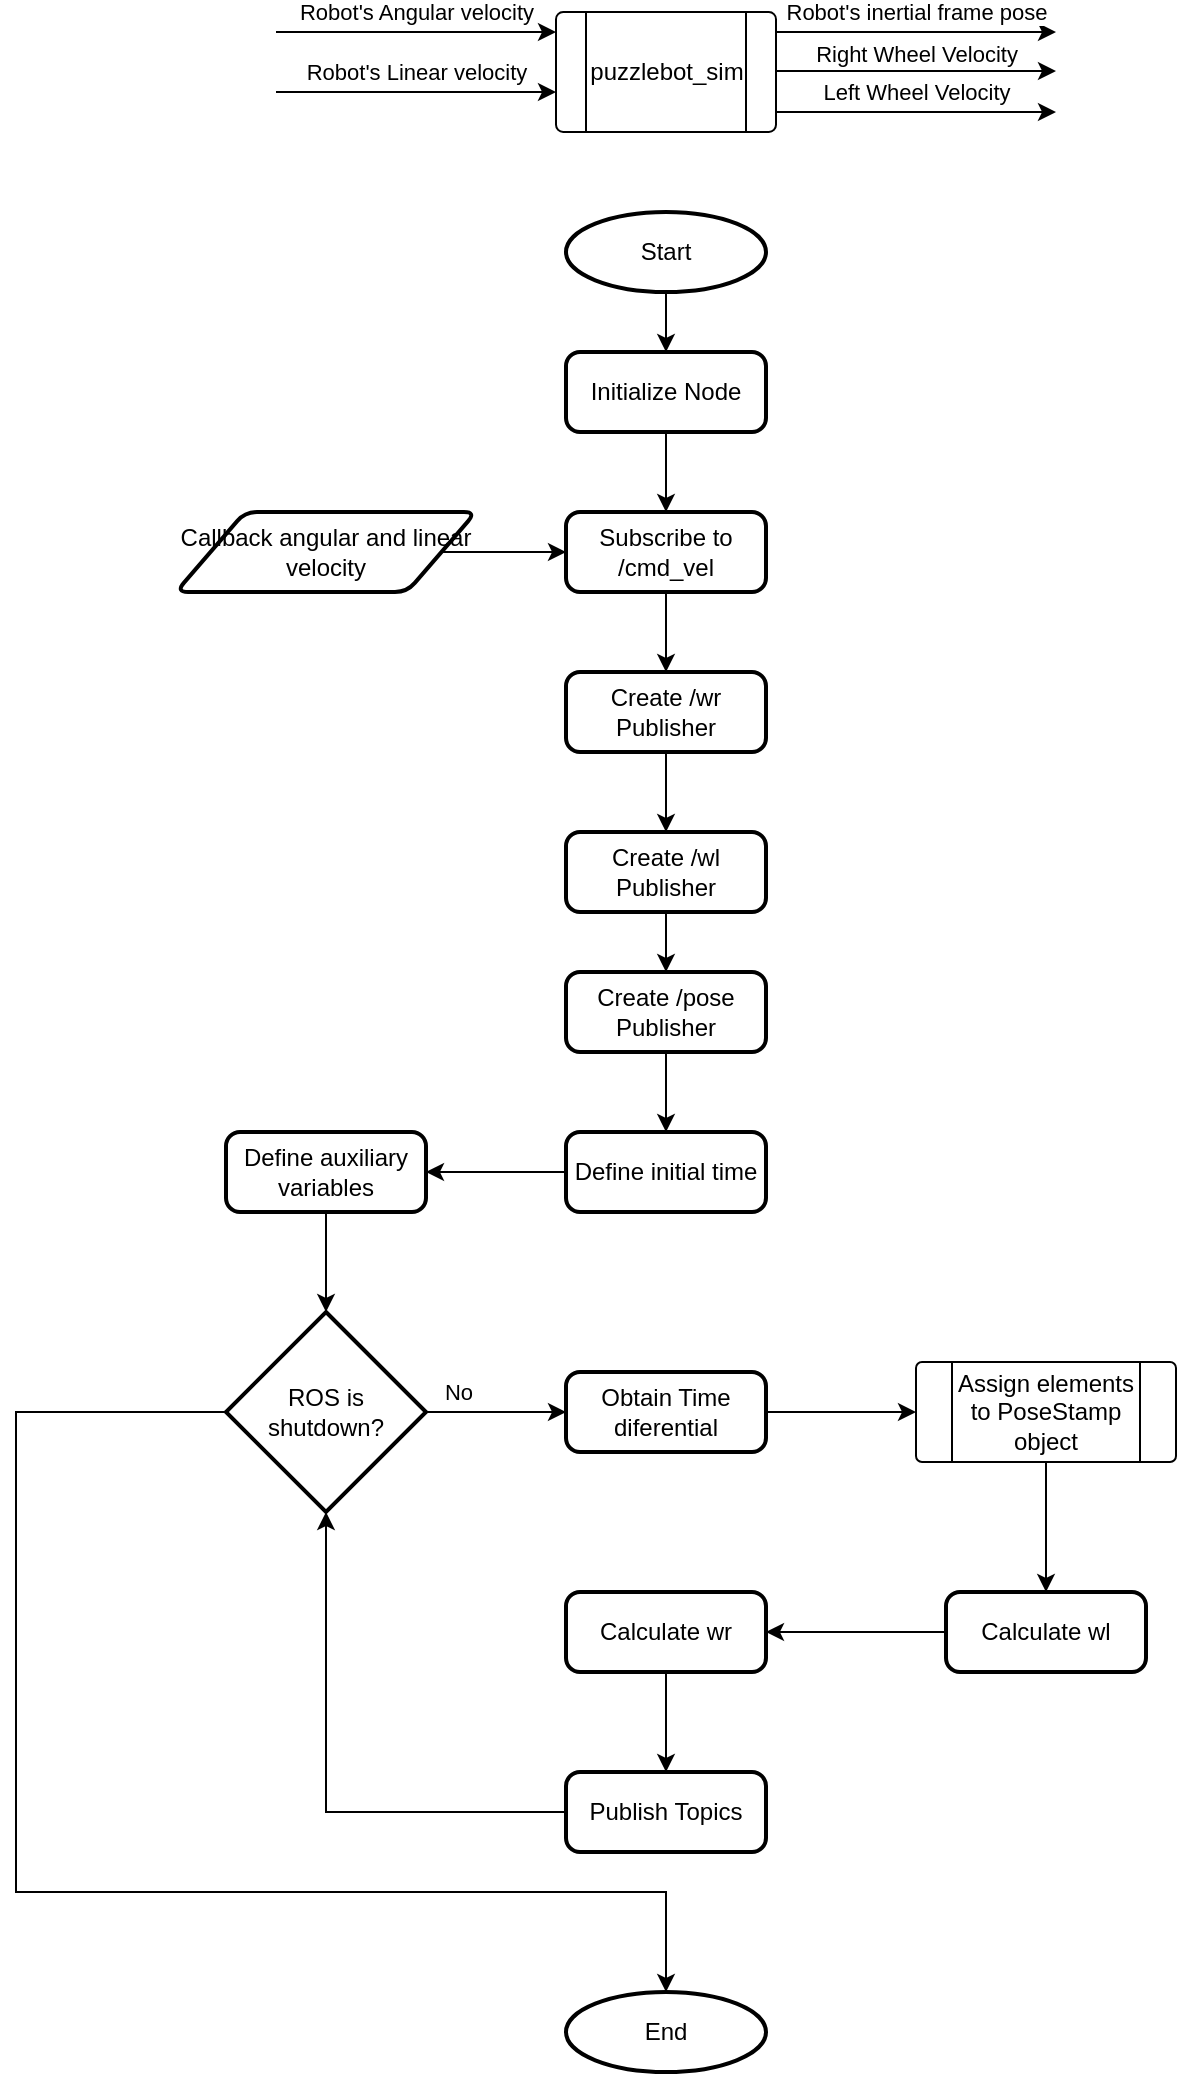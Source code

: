 <mxfile version="24.0.4" type="device" pages="7">
  <diagram name="Stage 1`" id="fyBfsrymXmkJEkjnQdaN">
    <mxGraphModel dx="1434" dy="844" grid="1" gridSize="10" guides="1" tooltips="1" connect="1" arrows="1" fold="1" page="1" pageScale="1" pageWidth="850" pageHeight="1100" math="0" shadow="0">
      <root>
        <mxCell id="0" />
        <mxCell id="1" parent="0" />
        <mxCell id="q5iXUsEqMaqH30tEak9u-3" value="" style="endArrow=classic;html=1;rounded=0;exitX=1;exitY=0.25;exitDx=0;exitDy=0;" parent="1" edge="1">
          <mxGeometry width="50" height="50" relative="1" as="geometry">
            <mxPoint x="480" y="60" as="sourcePoint" />
            <mxPoint x="620" y="60" as="targetPoint" />
          </mxGeometry>
        </mxCell>
        <mxCell id="q5iXUsEqMaqH30tEak9u-9" value="Robot&#39;s inertial frame pose" style="edgeLabel;html=1;align=center;verticalAlign=middle;resizable=0;points=[];" parent="q5iXUsEqMaqH30tEak9u-3" vertex="1" connectable="0">
          <mxGeometry x="-0.4" relative="1" as="geometry">
            <mxPoint x="28" y="-10" as="offset" />
          </mxGeometry>
        </mxCell>
        <mxCell id="q5iXUsEqMaqH30tEak9u-4" value="Right Wheel Velocity" style="endArrow=classic;html=1;rounded=0;exitX=1;exitY=0.25;exitDx=0;exitDy=0;" parent="1" edge="1">
          <mxGeometry y="10" width="50" height="50" relative="1" as="geometry">
            <mxPoint x="480" y="79.5" as="sourcePoint" />
            <mxPoint x="620" y="79.5" as="targetPoint" />
            <mxPoint y="1" as="offset" />
          </mxGeometry>
        </mxCell>
        <mxCell id="q5iXUsEqMaqH30tEak9u-5" value="puzzlebot_sim" style="verticalLabelPosition=middle;verticalAlign=middle;html=1;shape=process;whiteSpace=wrap;rounded=1;size=0.14;arcSize=6;labelPosition=center;align=center;" parent="1" vertex="1">
          <mxGeometry x="370" y="50" width="110" height="60" as="geometry" />
        </mxCell>
        <mxCell id="q5iXUsEqMaqH30tEak9u-6" value="" style="endArrow=classic;html=1;rounded=0;exitX=1;exitY=0.25;exitDx=0;exitDy=0;" parent="1" edge="1">
          <mxGeometry width="50" height="50" relative="1" as="geometry">
            <mxPoint x="230" y="60" as="sourcePoint" />
            <mxPoint x="370" y="60" as="targetPoint" />
          </mxGeometry>
        </mxCell>
        <mxCell id="q5iXUsEqMaqH30tEak9u-8" value="Robot&#39;s Angular velocity" style="edgeLabel;html=1;align=center;verticalAlign=middle;resizable=0;points=[];" parent="q5iXUsEqMaqH30tEak9u-6" vertex="1" connectable="0">
          <mxGeometry x="0.271" relative="1" as="geometry">
            <mxPoint x="-19" y="-10" as="offset" />
          </mxGeometry>
        </mxCell>
        <mxCell id="q5iXUsEqMaqH30tEak9u-7" value="Robot&#39;s Linear velocity" style="endArrow=classic;html=1;rounded=0;exitX=1;exitY=0.25;exitDx=0;exitDy=0;" parent="1" edge="1">
          <mxGeometry y="10" width="50" height="50" relative="1" as="geometry">
            <mxPoint x="230" y="90" as="sourcePoint" />
            <mxPoint x="370" y="90" as="targetPoint" />
            <mxPoint as="offset" />
          </mxGeometry>
        </mxCell>
        <mxCell id="q5iXUsEqMaqH30tEak9u-10" value="" style="endArrow=classic;html=1;rounded=0;exitX=1;exitY=0.25;exitDx=0;exitDy=0;" parent="1" edge="1">
          <mxGeometry width="50" height="50" relative="1" as="geometry">
            <mxPoint x="480" y="100" as="sourcePoint" />
            <mxPoint x="620" y="100" as="targetPoint" />
          </mxGeometry>
        </mxCell>
        <mxCell id="q5iXUsEqMaqH30tEak9u-11" value="Left Wheel Velocity" style="edgeLabel;html=1;align=center;verticalAlign=middle;resizable=0;points=[];" parent="q5iXUsEqMaqH30tEak9u-10" vertex="1" connectable="0">
          <mxGeometry x="-0.171" y="-1" relative="1" as="geometry">
            <mxPoint x="12" y="-11" as="offset" />
          </mxGeometry>
        </mxCell>
        <mxCell id="q5iXUsEqMaqH30tEak9u-31" style="edgeStyle=orthogonalEdgeStyle;rounded=0;orthogonalLoop=1;jettySize=auto;html=1;entryX=0.5;entryY=0;entryDx=0;entryDy=0;" parent="1" source="q5iXUsEqMaqH30tEak9u-12" target="q5iXUsEqMaqH30tEak9u-15" edge="1">
          <mxGeometry relative="1" as="geometry" />
        </mxCell>
        <mxCell id="q5iXUsEqMaqH30tEak9u-12" value="Initialize Node" style="rounded=1;whiteSpace=wrap;html=1;absoluteArcSize=1;arcSize=14;strokeWidth=2;" parent="1" vertex="1">
          <mxGeometry x="375" y="220" width="100" height="40" as="geometry" />
        </mxCell>
        <mxCell id="q5iXUsEqMaqH30tEak9u-47" value="" style="edgeStyle=orthogonalEdgeStyle;rounded=0;orthogonalLoop=1;jettySize=auto;html=1;" parent="1" source="q5iXUsEqMaqH30tEak9u-13" target="q5iXUsEqMaqH30tEak9u-15" edge="1">
          <mxGeometry relative="1" as="geometry" />
        </mxCell>
        <mxCell id="q5iXUsEqMaqH30tEak9u-13" value="Callback angular and linear velocity" style="shape=parallelogram;html=1;strokeWidth=2;perimeter=parallelogramPerimeter;whiteSpace=wrap;rounded=1;arcSize=12;size=0.23;" parent="1" vertex="1">
          <mxGeometry x="180" y="300" width="150" height="40" as="geometry" />
        </mxCell>
        <mxCell id="q5iXUsEqMaqH30tEak9u-32" value="" style="edgeStyle=orthogonalEdgeStyle;rounded=0;orthogonalLoop=1;jettySize=auto;html=1;" parent="1" source="q5iXUsEqMaqH30tEak9u-15" target="q5iXUsEqMaqH30tEak9u-18" edge="1">
          <mxGeometry relative="1" as="geometry" />
        </mxCell>
        <mxCell id="q5iXUsEqMaqH30tEak9u-15" value="Subscribe to /cmd_vel" style="rounded=1;whiteSpace=wrap;html=1;absoluteArcSize=1;arcSize=14;strokeWidth=2;" parent="1" vertex="1">
          <mxGeometry x="375" y="300" width="100" height="40" as="geometry" />
        </mxCell>
        <mxCell id="q5iXUsEqMaqH30tEak9u-37" value="" style="edgeStyle=orthogonalEdgeStyle;rounded=0;orthogonalLoop=1;jettySize=auto;html=1;" parent="1" source="q5iXUsEqMaqH30tEak9u-16" target="q5iXUsEqMaqH30tEak9u-19" edge="1">
          <mxGeometry relative="1" as="geometry" />
        </mxCell>
        <mxCell id="q5iXUsEqMaqH30tEak9u-16" value="Create /pose Publisher" style="rounded=1;whiteSpace=wrap;html=1;absoluteArcSize=1;arcSize=14;strokeWidth=2;" parent="1" vertex="1">
          <mxGeometry x="375" y="530" width="100" height="40" as="geometry" />
        </mxCell>
        <mxCell id="q5iXUsEqMaqH30tEak9u-36" style="edgeStyle=orthogonalEdgeStyle;rounded=0;orthogonalLoop=1;jettySize=auto;html=1;entryX=0.5;entryY=0;entryDx=0;entryDy=0;" parent="1" source="q5iXUsEqMaqH30tEak9u-17" target="q5iXUsEqMaqH30tEak9u-16" edge="1">
          <mxGeometry relative="1" as="geometry" />
        </mxCell>
        <mxCell id="q5iXUsEqMaqH30tEak9u-17" value="Create /wl Publisher" style="rounded=1;whiteSpace=wrap;html=1;absoluteArcSize=1;arcSize=14;strokeWidth=2;" parent="1" vertex="1">
          <mxGeometry x="375" y="460" width="100" height="40" as="geometry" />
        </mxCell>
        <mxCell id="q5iXUsEqMaqH30tEak9u-33" value="" style="edgeStyle=orthogonalEdgeStyle;rounded=0;orthogonalLoop=1;jettySize=auto;html=1;" parent="1" source="q5iXUsEqMaqH30tEak9u-18" target="q5iXUsEqMaqH30tEak9u-17" edge="1">
          <mxGeometry relative="1" as="geometry" />
        </mxCell>
        <mxCell id="q5iXUsEqMaqH30tEak9u-18" value="Create /wr Publisher" style="rounded=1;whiteSpace=wrap;html=1;absoluteArcSize=1;arcSize=14;strokeWidth=2;" parent="1" vertex="1">
          <mxGeometry x="375" y="380" width="100" height="40" as="geometry" />
        </mxCell>
        <mxCell id="q5iXUsEqMaqH30tEak9u-38" value="" style="edgeStyle=orthogonalEdgeStyle;rounded=0;orthogonalLoop=1;jettySize=auto;html=1;" parent="1" source="q5iXUsEqMaqH30tEak9u-19" target="q5iXUsEqMaqH30tEak9u-20" edge="1">
          <mxGeometry relative="1" as="geometry" />
        </mxCell>
        <mxCell id="q5iXUsEqMaqH30tEak9u-19" value="Define initial time" style="rounded=1;whiteSpace=wrap;html=1;absoluteArcSize=1;arcSize=14;strokeWidth=2;" parent="1" vertex="1">
          <mxGeometry x="375" y="610" width="100" height="40" as="geometry" />
        </mxCell>
        <mxCell id="q5iXUsEqMaqH30tEak9u-39" value="" style="edgeStyle=orthogonalEdgeStyle;rounded=0;orthogonalLoop=1;jettySize=auto;html=1;" parent="1" source="q5iXUsEqMaqH30tEak9u-20" target="q5iXUsEqMaqH30tEak9u-21" edge="1">
          <mxGeometry relative="1" as="geometry" />
        </mxCell>
        <mxCell id="q5iXUsEqMaqH30tEak9u-20" value="Define auxiliary variables" style="rounded=1;whiteSpace=wrap;html=1;absoluteArcSize=1;arcSize=14;strokeWidth=2;" parent="1" vertex="1">
          <mxGeometry x="205" y="610" width="100" height="40" as="geometry" />
        </mxCell>
        <mxCell id="q5iXUsEqMaqH30tEak9u-40" value="" style="edgeStyle=orthogonalEdgeStyle;rounded=0;orthogonalLoop=1;jettySize=auto;html=1;" parent="1" source="q5iXUsEqMaqH30tEak9u-21" target="q5iXUsEqMaqH30tEak9u-22" edge="1">
          <mxGeometry relative="1" as="geometry" />
        </mxCell>
        <mxCell id="q5iXUsEqMaqH30tEak9u-42" value="No" style="edgeLabel;html=1;align=center;verticalAlign=middle;resizable=0;points=[];" parent="q5iXUsEqMaqH30tEak9u-40" vertex="1" connectable="0">
          <mxGeometry x="-0.035" y="3" relative="1" as="geometry">
            <mxPoint x="-18" y="-7" as="offset" />
          </mxGeometry>
        </mxCell>
        <mxCell id="q5iXUsEqMaqH30tEak9u-21" value="ROS is shutdown?" style="strokeWidth=2;html=1;shape=mxgraph.flowchart.decision;whiteSpace=wrap;" parent="1" vertex="1">
          <mxGeometry x="205" y="700" width="100" height="100" as="geometry" />
        </mxCell>
        <mxCell id="q5iXUsEqMaqH30tEak9u-41" value="" style="edgeStyle=orthogonalEdgeStyle;rounded=0;orthogonalLoop=1;jettySize=auto;html=1;" parent="1" source="q5iXUsEqMaqH30tEak9u-22" target="q5iXUsEqMaqH30tEak9u-24" edge="1">
          <mxGeometry relative="1" as="geometry" />
        </mxCell>
        <mxCell id="q5iXUsEqMaqH30tEak9u-22" value="Obtain Time diferential" style="rounded=1;whiteSpace=wrap;html=1;absoluteArcSize=1;arcSize=14;strokeWidth=2;" parent="1" vertex="1">
          <mxGeometry x="375" y="730" width="100" height="40" as="geometry" />
        </mxCell>
        <mxCell id="q5iXUsEqMaqH30tEak9u-44" value="" style="edgeStyle=orthogonalEdgeStyle;rounded=0;orthogonalLoop=1;jettySize=auto;html=1;" parent="1" source="q5iXUsEqMaqH30tEak9u-23" target="q5iXUsEqMaqH30tEak9u-25" edge="1">
          <mxGeometry relative="1" as="geometry" />
        </mxCell>
        <mxCell id="q5iXUsEqMaqH30tEak9u-23" value="Calculate wl" style="rounded=1;whiteSpace=wrap;html=1;absoluteArcSize=1;arcSize=14;strokeWidth=2;" parent="1" vertex="1">
          <mxGeometry x="565" y="840" width="100" height="40" as="geometry" />
        </mxCell>
        <mxCell id="q5iXUsEqMaqH30tEak9u-43" value="" style="edgeStyle=orthogonalEdgeStyle;rounded=0;orthogonalLoop=1;jettySize=auto;html=1;" parent="1" source="q5iXUsEqMaqH30tEak9u-24" target="q5iXUsEqMaqH30tEak9u-23" edge="1">
          <mxGeometry relative="1" as="geometry" />
        </mxCell>
        <mxCell id="q5iXUsEqMaqH30tEak9u-24" value="Assign elements to PoseStamp object" style="verticalLabelPosition=middle;verticalAlign=middle;html=1;shape=process;whiteSpace=wrap;rounded=1;size=0.14;arcSize=6;labelPosition=center;align=center;" parent="1" vertex="1">
          <mxGeometry x="550" y="725" width="130" height="50" as="geometry" />
        </mxCell>
        <mxCell id="q5iXUsEqMaqH30tEak9u-45" value="" style="edgeStyle=orthogonalEdgeStyle;rounded=0;orthogonalLoop=1;jettySize=auto;html=1;" parent="1" source="q5iXUsEqMaqH30tEak9u-25" target="q5iXUsEqMaqH30tEak9u-26" edge="1">
          <mxGeometry relative="1" as="geometry" />
        </mxCell>
        <mxCell id="q5iXUsEqMaqH30tEak9u-25" value="Calculate wr" style="rounded=1;whiteSpace=wrap;html=1;absoluteArcSize=1;arcSize=14;strokeWidth=2;" parent="1" vertex="1">
          <mxGeometry x="375" y="840" width="100" height="40" as="geometry" />
        </mxCell>
        <mxCell id="q5iXUsEqMaqH30tEak9u-26" value="Publish Topics" style="rounded=1;whiteSpace=wrap;html=1;absoluteArcSize=1;arcSize=14;strokeWidth=2;" parent="1" vertex="1">
          <mxGeometry x="375" y="930" width="100" height="40" as="geometry" />
        </mxCell>
        <mxCell id="q5iXUsEqMaqH30tEak9u-30" style="edgeStyle=orthogonalEdgeStyle;rounded=0;orthogonalLoop=1;jettySize=auto;html=1;entryX=0.5;entryY=0;entryDx=0;entryDy=0;" parent="1" source="q5iXUsEqMaqH30tEak9u-27" target="q5iXUsEqMaqH30tEak9u-12" edge="1">
          <mxGeometry relative="1" as="geometry" />
        </mxCell>
        <mxCell id="q5iXUsEqMaqH30tEak9u-27" value="Start" style="strokeWidth=2;html=1;shape=mxgraph.flowchart.start_2;whiteSpace=wrap;" parent="1" vertex="1">
          <mxGeometry x="375" y="150" width="100" height="40" as="geometry" />
        </mxCell>
        <mxCell id="q5iXUsEqMaqH30tEak9u-46" value="End" style="strokeWidth=2;html=1;shape=mxgraph.flowchart.start_2;whiteSpace=wrap;" parent="1" vertex="1">
          <mxGeometry x="375" y="1040" width="100" height="40" as="geometry" />
        </mxCell>
        <mxCell id="q5iXUsEqMaqH30tEak9u-49" style="edgeStyle=orthogonalEdgeStyle;rounded=0;orthogonalLoop=1;jettySize=auto;html=1;entryX=0.5;entryY=1;entryDx=0;entryDy=0;entryPerimeter=0;" parent="1" source="q5iXUsEqMaqH30tEak9u-26" target="q5iXUsEqMaqH30tEak9u-21" edge="1">
          <mxGeometry relative="1" as="geometry" />
        </mxCell>
        <mxCell id="q5iXUsEqMaqH30tEak9u-50" style="edgeStyle=orthogonalEdgeStyle;rounded=0;orthogonalLoop=1;jettySize=auto;html=1;entryX=0.5;entryY=0;entryDx=0;entryDy=0;entryPerimeter=0;" parent="1" source="q5iXUsEqMaqH30tEak9u-21" target="q5iXUsEqMaqH30tEak9u-46" edge="1">
          <mxGeometry relative="1" as="geometry">
            <Array as="points">
              <mxPoint x="100" y="750" />
              <mxPoint x="100" y="990" />
              <mxPoint x="425" y="990" />
            </Array>
          </mxGeometry>
        </mxCell>
      </root>
    </mxGraphModel>
  </diagram>
  <diagram id="tUTbynA1xvJvfMsZIQCO" name="Stage`_only">
    <mxGraphModel dx="1434" dy="844" grid="1" gridSize="10" guides="1" tooltips="1" connect="1" arrows="1" fold="1" page="1" pageScale="1" pageWidth="850" pageHeight="1100" math="0" shadow="0">
      <root>
        <mxCell id="0" />
        <mxCell id="1" parent="0" />
        <mxCell id="byUGp7pT_7nYpBPtIp5z-10" value="" style="group" parent="1" vertex="1" connectable="0">
          <mxGeometry x="105" y="465" width="640" height="170" as="geometry" />
        </mxCell>
        <mxCell id="byUGp7pT_7nYpBPtIp5z-1" value="" style="endArrow=classic;html=1;rounded=0;exitX=1;exitY=0.25;exitDx=0;exitDy=0;" parent="byUGp7pT_7nYpBPtIp5z-10" edge="1">
          <mxGeometry width="50" height="50" relative="1" as="geometry">
            <mxPoint x="410.256" y="28.333" as="sourcePoint" />
            <mxPoint x="640" y="28.333" as="targetPoint" />
          </mxGeometry>
        </mxCell>
        <mxCell id="byUGp7pT_7nYpBPtIp5z-2" value="Robot&#39;s inertial frame pose" style="edgeLabel;html=1;align=center;verticalAlign=middle;resizable=0;points=[];" parent="byUGp7pT_7nYpBPtIp5z-1" vertex="1" connectable="0">
          <mxGeometry x="-0.4" relative="1" as="geometry">
            <mxPoint x="28" y="-10" as="offset" />
          </mxGeometry>
        </mxCell>
        <mxCell id="byUGp7pT_7nYpBPtIp5z-3" value="Right Wheel Velocity" style="endArrow=classic;html=1;rounded=0;exitX=1;exitY=0.25;exitDx=0;exitDy=0;" parent="byUGp7pT_7nYpBPtIp5z-10" edge="1">
          <mxGeometry y="10" width="50" height="50" relative="1" as="geometry">
            <mxPoint x="410.256" y="83.583" as="sourcePoint" />
            <mxPoint x="640" y="83.583" as="targetPoint" />
            <mxPoint y="1" as="offset" />
          </mxGeometry>
        </mxCell>
        <mxCell id="byUGp7pT_7nYpBPtIp5z-4" value="puzzlebot_sim" style="verticalLabelPosition=middle;verticalAlign=middle;html=1;shape=process;whiteSpace=wrap;rounded=1;size=0.14;arcSize=6;labelPosition=center;align=center;" parent="byUGp7pT_7nYpBPtIp5z-10" vertex="1">
          <mxGeometry x="229.744" width="180.513" height="170" as="geometry" />
        </mxCell>
        <mxCell id="byUGp7pT_7nYpBPtIp5z-5" value="" style="endArrow=classic;html=1;rounded=0;exitX=1;exitY=0.25;exitDx=0;exitDy=0;" parent="byUGp7pT_7nYpBPtIp5z-10" edge="1">
          <mxGeometry width="50" height="50" relative="1" as="geometry">
            <mxPoint y="28.333" as="sourcePoint" />
            <mxPoint x="229.744" y="28.333" as="targetPoint" />
          </mxGeometry>
        </mxCell>
        <mxCell id="byUGp7pT_7nYpBPtIp5z-6" value="Robot&#39;s Angular velocity" style="edgeLabel;html=1;align=center;verticalAlign=middle;resizable=0;points=[];" parent="byUGp7pT_7nYpBPtIp5z-5" vertex="1" connectable="0">
          <mxGeometry x="0.271" relative="1" as="geometry">
            <mxPoint x="-19" y="-10" as="offset" />
          </mxGeometry>
        </mxCell>
        <mxCell id="byUGp7pT_7nYpBPtIp5z-7" value="Robot&#39;s Linear velocity" style="endArrow=classic;html=1;rounded=0;exitX=1;exitY=0.25;exitDx=0;exitDy=0;" parent="byUGp7pT_7nYpBPtIp5z-10" edge="1">
          <mxGeometry y="10" width="50" height="50" relative="1" as="geometry">
            <mxPoint y="113.333" as="sourcePoint" />
            <mxPoint x="229.744" y="113.333" as="targetPoint" />
            <mxPoint as="offset" />
          </mxGeometry>
        </mxCell>
        <mxCell id="byUGp7pT_7nYpBPtIp5z-8" value="" style="endArrow=classic;html=1;rounded=0;exitX=1;exitY=0.25;exitDx=0;exitDy=0;" parent="byUGp7pT_7nYpBPtIp5z-10" edge="1">
          <mxGeometry width="50" height="50" relative="1" as="geometry">
            <mxPoint x="410.256" y="141.667" as="sourcePoint" />
            <mxPoint x="640" y="141.667" as="targetPoint" />
          </mxGeometry>
        </mxCell>
        <mxCell id="byUGp7pT_7nYpBPtIp5z-9" value="Left Wheel Velocity" style="edgeLabel;html=1;align=center;verticalAlign=middle;resizable=0;points=[];" parent="byUGp7pT_7nYpBPtIp5z-8" vertex="1" connectable="0">
          <mxGeometry x="-0.171" y="-1" relative="1" as="geometry">
            <mxPoint x="12" y="-11" as="offset" />
          </mxGeometry>
        </mxCell>
      </root>
    </mxGraphModel>
  </diagram>
  <diagram id="2g0RTJ-i7W_LGNZo6Tvm" name="localisation">
    <mxGraphModel dx="714" dy="844" grid="1" gridSize="10" guides="1" tooltips="1" connect="1" arrows="1" fold="1" page="1" pageScale="1" pageWidth="850" pageHeight="1100" math="0" shadow="0">
      <root>
        <mxCell id="0" />
        <mxCell id="1" parent="0" />
        <mxCell id="rWrc0aJUpUDgXubksC-j-3" value="Right Wheel Velocity" style="endArrow=classic;html=1;rounded=0;exitX=1;exitY=0.25;exitDx=0;exitDy=0;" parent="1" edge="1">
          <mxGeometry y="10" width="50" height="50" relative="1" as="geometry">
            <mxPoint x="230" y="69.25" as="sourcePoint" />
            <mxPoint x="370" y="69.25" as="targetPoint" />
            <mxPoint y="1" as="offset" />
          </mxGeometry>
        </mxCell>
        <mxCell id="rWrc0aJUpUDgXubksC-j-4" value="localisation" style="verticalLabelPosition=middle;verticalAlign=middle;html=1;shape=process;whiteSpace=wrap;rounded=1;size=0.14;arcSize=6;labelPosition=center;align=center;" parent="1" vertex="1">
          <mxGeometry x="370" y="50" width="110" height="60" as="geometry" />
        </mxCell>
        <mxCell id="rWrc0aJUpUDgXubksC-j-8" value="" style="endArrow=classic;html=1;rounded=0;exitX=1;exitY=0.25;exitDx=0;exitDy=0;" parent="1" edge="1">
          <mxGeometry width="50" height="50" relative="1" as="geometry">
            <mxPoint x="230" y="89.75" as="sourcePoint" />
            <mxPoint x="370" y="89.75" as="targetPoint" />
          </mxGeometry>
        </mxCell>
        <mxCell id="rWrc0aJUpUDgXubksC-j-9" value="Left Wheel Velocity" style="edgeLabel;html=1;align=center;verticalAlign=middle;resizable=0;points=[];" parent="rWrc0aJUpUDgXubksC-j-8" vertex="1" connectable="0">
          <mxGeometry x="-0.171" y="-1" relative="1" as="geometry">
            <mxPoint x="12" y="-11" as="offset" />
          </mxGeometry>
        </mxCell>
        <mxCell id="rWrc0aJUpUDgXubksC-j-10" style="edgeStyle=orthogonalEdgeStyle;rounded=0;orthogonalLoop=1;jettySize=auto;html=1;entryX=0.5;entryY=0;entryDx=0;entryDy=0;" parent="1" source="rWrc0aJUpUDgXubksC-j-11" target="rWrc0aJUpUDgXubksC-j-15" edge="1">
          <mxGeometry relative="1" as="geometry" />
        </mxCell>
        <mxCell id="rWrc0aJUpUDgXubksC-j-11" value="Initialize Node" style="rounded=1;whiteSpace=wrap;html=1;absoluteArcSize=1;arcSize=14;strokeWidth=2;" parent="1" vertex="1">
          <mxGeometry x="375" y="220" width="100" height="40" as="geometry" />
        </mxCell>
        <mxCell id="rWrc0aJUpUDgXubksC-j-12" value="" style="edgeStyle=orthogonalEdgeStyle;rounded=0;orthogonalLoop=1;jettySize=auto;html=1;" parent="1" source="rWrc0aJUpUDgXubksC-j-13" target="rWrc0aJUpUDgXubksC-j-15" edge="1">
          <mxGeometry relative="1" as="geometry" />
        </mxCell>
        <mxCell id="rWrc0aJUpUDgXubksC-j-13" value="Callback right and left wheel&#39;s velocities" style="shape=parallelogram;html=1;strokeWidth=2;perimeter=parallelogramPerimeter;whiteSpace=wrap;rounded=1;arcSize=12;size=0.23;" parent="1" vertex="1">
          <mxGeometry x="180" y="300" width="150" height="40" as="geometry" />
        </mxCell>
        <mxCell id="rWrc0aJUpUDgXubksC-j-14" value="" style="edgeStyle=orthogonalEdgeStyle;rounded=0;orthogonalLoop=1;jettySize=auto;html=1;" parent="1" source="rWrc0aJUpUDgXubksC-j-15" target="rWrc0aJUpUDgXubksC-j-21" edge="1">
          <mxGeometry relative="1" as="geometry" />
        </mxCell>
        <mxCell id="rWrc0aJUpUDgXubksC-j-15" value="Subscribe to /wl and /wr" style="rounded=1;whiteSpace=wrap;html=1;absoluteArcSize=1;arcSize=14;strokeWidth=2;" parent="1" vertex="1">
          <mxGeometry x="375" y="300" width="100" height="40" as="geometry" />
        </mxCell>
        <mxCell id="rWrc0aJUpUDgXubksC-j-16" value="" style="edgeStyle=orthogonalEdgeStyle;rounded=0;orthogonalLoop=1;jettySize=auto;html=1;" parent="1" source="rWrc0aJUpUDgXubksC-j-17" target="rWrc0aJUpUDgXubksC-j-23" edge="1">
          <mxGeometry relative="1" as="geometry" />
        </mxCell>
        <mxCell id="rWrc0aJUpUDgXubksC-j-17" value="Define initial configurations" style="rounded=1;whiteSpace=wrap;html=1;absoluteArcSize=1;arcSize=14;strokeWidth=2;" parent="1" vertex="1">
          <mxGeometry x="375" y="530" width="100" height="40" as="geometry" />
        </mxCell>
        <mxCell id="rWrc0aJUpUDgXubksC-j-18" style="edgeStyle=orthogonalEdgeStyle;rounded=0;orthogonalLoop=1;jettySize=auto;html=1;entryX=0.5;entryY=0;entryDx=0;entryDy=0;" parent="1" source="rWrc0aJUpUDgXubksC-j-19" target="rWrc0aJUpUDgXubksC-j-17" edge="1">
          <mxGeometry relative="1" as="geometry" />
        </mxCell>
        <mxCell id="rWrc0aJUpUDgXubksC-j-19" value="Create /wl Publisher" style="rounded=1;whiteSpace=wrap;html=1;absoluteArcSize=1;arcSize=14;strokeWidth=2;" parent="1" vertex="1">
          <mxGeometry x="375" y="460" width="100" height="40" as="geometry" />
        </mxCell>
        <mxCell id="rWrc0aJUpUDgXubksC-j-20" value="" style="edgeStyle=orthogonalEdgeStyle;rounded=0;orthogonalLoop=1;jettySize=auto;html=1;" parent="1" source="rWrc0aJUpUDgXubksC-j-21" target="rWrc0aJUpUDgXubksC-j-19" edge="1">
          <mxGeometry relative="1" as="geometry" />
        </mxCell>
        <mxCell id="rWrc0aJUpUDgXubksC-j-21" value="Create /odom publisher" style="rounded=1;whiteSpace=wrap;html=1;absoluteArcSize=1;arcSize=14;strokeWidth=2;" parent="1" vertex="1">
          <mxGeometry x="375" y="380" width="100" height="40" as="geometry" />
        </mxCell>
        <mxCell id="rWrc0aJUpUDgXubksC-j-23" value="Define initial time" style="rounded=1;whiteSpace=wrap;html=1;absoluteArcSize=1;arcSize=14;strokeWidth=2;" parent="1" vertex="1">
          <mxGeometry x="205" y="530" width="100" height="40" as="geometry" />
        </mxCell>
        <mxCell id="rWrc0aJUpUDgXubksC-j-24" value="" style="edgeStyle=orthogonalEdgeStyle;rounded=0;orthogonalLoop=1;jettySize=auto;html=1;" parent="1" target="rWrc0aJUpUDgXubksC-j-28" edge="1">
          <mxGeometry relative="1" as="geometry">
            <mxPoint x="255" y="570" as="sourcePoint" />
          </mxGeometry>
        </mxCell>
        <mxCell id="rWrc0aJUpUDgXubksC-j-26" value="" style="edgeStyle=orthogonalEdgeStyle;rounded=0;orthogonalLoop=1;jettySize=auto;html=1;" parent="1" source="rWrc0aJUpUDgXubksC-j-28" target="rWrc0aJUpUDgXubksC-j-30" edge="1">
          <mxGeometry relative="1" as="geometry" />
        </mxCell>
        <mxCell id="rWrc0aJUpUDgXubksC-j-27" value="No" style="edgeLabel;html=1;align=center;verticalAlign=middle;resizable=0;points=[];" parent="rWrc0aJUpUDgXubksC-j-26" vertex="1" connectable="0">
          <mxGeometry x="-0.035" y="3" relative="1" as="geometry">
            <mxPoint x="-18" y="-7" as="offset" />
          </mxGeometry>
        </mxCell>
        <mxCell id="rWrc0aJUpUDgXubksC-j-28" value="ROS is shutdown?" style="strokeWidth=2;html=1;shape=mxgraph.flowchart.decision;whiteSpace=wrap;" parent="1" vertex="1">
          <mxGeometry x="205" y="620" width="100" height="100" as="geometry" />
        </mxCell>
        <mxCell id="oX2a3SpxcCQiazGpTu0Q-4" value="" style="edgeStyle=orthogonalEdgeStyle;rounded=0;orthogonalLoop=1;jettySize=auto;html=1;" edge="1" parent="1" source="rWrc0aJUpUDgXubksC-j-30" target="oX2a3SpxcCQiazGpTu0Q-3">
          <mxGeometry relative="1" as="geometry" />
        </mxCell>
        <mxCell id="rWrc0aJUpUDgXubksC-j-30" value="Obtain Time diferential" style="rounded=1;whiteSpace=wrap;html=1;absoluteArcSize=1;arcSize=14;strokeWidth=2;" parent="1" vertex="1">
          <mxGeometry x="375" y="650" width="100" height="40" as="geometry" />
        </mxCell>
        <mxCell id="rWrc0aJUpUDgXubksC-j-31" value="" style="edgeStyle=orthogonalEdgeStyle;rounded=0;orthogonalLoop=1;jettySize=auto;html=1;" parent="1" source="rWrc0aJUpUDgXubksC-j-32" target="rWrc0aJUpUDgXubksC-j-36" edge="1">
          <mxGeometry relative="1" as="geometry" />
        </mxCell>
        <mxCell id="rWrc0aJUpUDgXubksC-j-32" value="Calculate linear position on x axis." style="rounded=1;whiteSpace=wrap;html=1;absoluteArcSize=1;arcSize=14;strokeWidth=2;" parent="1" vertex="1">
          <mxGeometry x="565" y="750" width="100" height="40" as="geometry" />
        </mxCell>
        <mxCell id="oX2a3SpxcCQiazGpTu0Q-7" value="" style="edgeStyle=orthogonalEdgeStyle;rounded=0;orthogonalLoop=1;jettySize=auto;html=1;entryX=0.5;entryY=0;entryDx=0;entryDy=0;" edge="1" parent="1" source="rWrc0aJUpUDgXubksC-j-36" target="oX2a3SpxcCQiazGpTu0Q-10">
          <mxGeometry relative="1" as="geometry">
            <mxPoint x="425" y="850" as="targetPoint" />
          </mxGeometry>
        </mxCell>
        <mxCell id="rWrc0aJUpUDgXubksC-j-36" value="Calculate linear position on x axis." style="rounded=1;whiteSpace=wrap;html=1;absoluteArcSize=1;arcSize=14;strokeWidth=2;" parent="1" vertex="1">
          <mxGeometry x="375" y="750" width="100" height="40" as="geometry" />
        </mxCell>
        <mxCell id="rWrc0aJUpUDgXubksC-j-37" value="Publish Odometry message" style="rounded=1;whiteSpace=wrap;html=1;absoluteArcSize=1;arcSize=14;strokeWidth=2;" parent="1" vertex="1">
          <mxGeometry x="720" y="845" width="100" height="40" as="geometry" />
        </mxCell>
        <mxCell id="rWrc0aJUpUDgXubksC-j-38" style="edgeStyle=orthogonalEdgeStyle;rounded=0;orthogonalLoop=1;jettySize=auto;html=1;entryX=0.5;entryY=0;entryDx=0;entryDy=0;" parent="1" source="rWrc0aJUpUDgXubksC-j-39" target="rWrc0aJUpUDgXubksC-j-11" edge="1">
          <mxGeometry relative="1" as="geometry" />
        </mxCell>
        <mxCell id="rWrc0aJUpUDgXubksC-j-39" value="Start" style="strokeWidth=2;html=1;shape=mxgraph.flowchart.start_2;whiteSpace=wrap;" parent="1" vertex="1">
          <mxGeometry x="375" y="150" width="100" height="40" as="geometry" />
        </mxCell>
        <mxCell id="rWrc0aJUpUDgXubksC-j-40" value="End" style="strokeWidth=2;html=1;shape=mxgraph.flowchart.start_2;whiteSpace=wrap;" parent="1" vertex="1">
          <mxGeometry x="375" y="1040" width="100" height="40" as="geometry" />
        </mxCell>
        <mxCell id="rWrc0aJUpUDgXubksC-j-42" style="edgeStyle=orthogonalEdgeStyle;rounded=0;orthogonalLoop=1;jettySize=auto;html=1;entryX=0.5;entryY=0;entryDx=0;entryDy=0;entryPerimeter=0;" parent="1" source="rWrc0aJUpUDgXubksC-j-28" target="rWrc0aJUpUDgXubksC-j-40" edge="1">
          <mxGeometry relative="1" as="geometry">
            <Array as="points">
              <mxPoint x="100" y="670" />
              <mxPoint x="100" y="990" />
              <mxPoint x="425" y="990" />
            </Array>
          </mxGeometry>
        </mxCell>
        <mxCell id="oX2a3SpxcCQiazGpTu0Q-1" value="" style="endArrow=classic;html=1;rounded=0;exitX=1;exitY=0.25;exitDx=0;exitDy=0;" edge="1" parent="1">
          <mxGeometry width="50" height="50" relative="1" as="geometry">
            <mxPoint x="475" y="79.5" as="sourcePoint" />
            <mxPoint x="615" y="79.5" as="targetPoint" />
          </mxGeometry>
        </mxCell>
        <mxCell id="oX2a3SpxcCQiazGpTu0Q-2" value="Odometry" style="edgeLabel;html=1;align=center;verticalAlign=middle;resizable=0;points=[];" vertex="1" connectable="0" parent="oX2a3SpxcCQiazGpTu0Q-1">
          <mxGeometry x="-0.171" y="-1" relative="1" as="geometry">
            <mxPoint x="12" y="-11" as="offset" />
          </mxGeometry>
        </mxCell>
        <mxCell id="oX2a3SpxcCQiazGpTu0Q-8" value="" style="edgeStyle=orthogonalEdgeStyle;rounded=0;orthogonalLoop=1;jettySize=auto;html=1;" edge="1" parent="1" source="oX2a3SpxcCQiazGpTu0Q-3" target="oX2a3SpxcCQiazGpTu0Q-5">
          <mxGeometry relative="1" as="geometry" />
        </mxCell>
        <mxCell id="oX2a3SpxcCQiazGpTu0Q-3" value="Calculate angular and linear velocities" style="rounded=1;whiteSpace=wrap;html=1;absoluteArcSize=1;arcSize=14;strokeWidth=2;" vertex="1" parent="1">
          <mxGeometry x="560" y="650" width="110" height="40" as="geometry" />
        </mxCell>
        <mxCell id="oX2a3SpxcCQiazGpTu0Q-9" value="" style="edgeStyle=orthogonalEdgeStyle;rounded=0;orthogonalLoop=1;jettySize=auto;html=1;" edge="1" parent="1" source="oX2a3SpxcCQiazGpTu0Q-5" target="oX2a3SpxcCQiazGpTu0Q-6">
          <mxGeometry relative="1" as="geometry" />
        </mxCell>
        <mxCell id="oX2a3SpxcCQiazGpTu0Q-5" value="Claculate angular position" style="rounded=1;whiteSpace=wrap;html=1;absoluteArcSize=1;arcSize=14;strokeWidth=2;" vertex="1" parent="1">
          <mxGeometry x="715" y="650" width="110" height="40" as="geometry" />
        </mxCell>
        <mxCell id="49sz1KlCT6EECBOTcZlx-1" value="" style="edgeStyle=orthogonalEdgeStyle;rounded=0;orthogonalLoop=1;jettySize=auto;html=1;" edge="1" parent="1" source="oX2a3SpxcCQiazGpTu0Q-6" target="rWrc0aJUpUDgXubksC-j-32">
          <mxGeometry relative="1" as="geometry" />
        </mxCell>
        <mxCell id="oX2a3SpxcCQiazGpTu0Q-6" value="Normalize angle" style="rounded=1;whiteSpace=wrap;html=1;absoluteArcSize=1;arcSize=14;strokeWidth=2;" vertex="1" parent="1">
          <mxGeometry x="715" y="750" width="110" height="40" as="geometry" />
        </mxCell>
        <mxCell id="oX2a3SpxcCQiazGpTu0Q-13" value="" style="edgeStyle=orthogonalEdgeStyle;rounded=0;orthogonalLoop=1;jettySize=auto;html=1;" edge="1" parent="1" source="oX2a3SpxcCQiazGpTu0Q-10" target="oX2a3SpxcCQiazGpTu0Q-12">
          <mxGeometry relative="1" as="geometry" />
        </mxCell>
        <mxCell id="oX2a3SpxcCQiazGpTu0Q-10" value="Transform pose components to quaternion" style="verticalLabelPosition=middle;verticalAlign=middle;html=1;shape=process;whiteSpace=wrap;rounded=1;size=0.14;arcSize=6;labelPosition=center;align=center;" vertex="1" parent="1">
          <mxGeometry x="360" y="840" width="130" height="50" as="geometry" />
        </mxCell>
        <mxCell id="oX2a3SpxcCQiazGpTu0Q-14" value="" style="edgeStyle=orthogonalEdgeStyle;rounded=0;orthogonalLoop=1;jettySize=auto;html=1;" edge="1" parent="1" source="oX2a3SpxcCQiazGpTu0Q-12" target="rWrc0aJUpUDgXubksC-j-37">
          <mxGeometry relative="1" as="geometry" />
        </mxCell>
        <mxCell id="oX2a3SpxcCQiazGpTu0Q-12" value="Assign elements to Odometry object" style="verticalLabelPosition=middle;verticalAlign=middle;html=1;shape=process;whiteSpace=wrap;rounded=1;size=0.14;arcSize=6;labelPosition=center;align=center;" vertex="1" parent="1">
          <mxGeometry x="550" y="840" width="130" height="50" as="geometry" />
        </mxCell>
        <mxCell id="oX2a3SpxcCQiazGpTu0Q-15" style="edgeStyle=orthogonalEdgeStyle;rounded=0;orthogonalLoop=1;jettySize=auto;html=1;entryX=0.5;entryY=1;entryDx=0;entryDy=0;entryPerimeter=0;" edge="1" parent="1" source="rWrc0aJUpUDgXubksC-j-37" target="rWrc0aJUpUDgXubksC-j-28">
          <mxGeometry relative="1" as="geometry">
            <Array as="points">
              <mxPoint x="770" y="940" />
              <mxPoint x="255" y="940" />
            </Array>
          </mxGeometry>
        </mxCell>
      </root>
    </mxGraphModel>
  </diagram>
  <diagram id="UzVckQp0CMSH51Ks4XgZ" name="Stage_2_2_joint_State">
    <mxGraphModel dx="714" dy="844" grid="1" gridSize="10" guides="1" tooltips="1" connect="1" arrows="1" fold="1" page="1" pageScale="1" pageWidth="850" pageHeight="1100" math="0" shadow="0">
      <root>
        <mxCell id="0" />
        <mxCell id="1" parent="0" />
        <mxCell id="l1sqWF5GgdOrofutd2yT-2" value="Joint_state_publisher" style="verticalLabelPosition=middle;verticalAlign=middle;html=1;shape=process;whiteSpace=wrap;rounded=1;size=0.14;arcSize=6;labelPosition=center;align=center;" vertex="1" parent="1">
          <mxGeometry x="350" y="50" width="150" height="60" as="geometry" />
        </mxCell>
        <mxCell id="l1sqWF5GgdOrofutd2yT-5" style="edgeStyle=orthogonalEdgeStyle;rounded=0;orthogonalLoop=1;jettySize=auto;html=1;entryX=0.5;entryY=0;entryDx=0;entryDy=0;" edge="1" parent="1" source="l1sqWF5GgdOrofutd2yT-6" target="l1sqWF5GgdOrofutd2yT-10">
          <mxGeometry relative="1" as="geometry" />
        </mxCell>
        <mxCell id="l1sqWF5GgdOrofutd2yT-6" value="Initialize Node" style="rounded=1;whiteSpace=wrap;html=1;absoluteArcSize=1;arcSize=14;strokeWidth=2;" vertex="1" parent="1">
          <mxGeometry x="375" y="220" width="100" height="40" as="geometry" />
        </mxCell>
        <mxCell id="l1sqWF5GgdOrofutd2yT-7" value="" style="edgeStyle=orthogonalEdgeStyle;rounded=0;orthogonalLoop=1;jettySize=auto;html=1;" edge="1" parent="1" source="l1sqWF5GgdOrofutd2yT-8" target="l1sqWF5GgdOrofutd2yT-10">
          <mxGeometry relative="1" as="geometry" />
        </mxCell>
        <mxCell id="l1sqWF5GgdOrofutd2yT-8" value="Callback Odometry" style="shape=parallelogram;html=1;strokeWidth=2;perimeter=parallelogramPerimeter;whiteSpace=wrap;rounded=1;arcSize=12;size=0.23;" vertex="1" parent="1">
          <mxGeometry x="180" y="300" width="150" height="40" as="geometry" />
        </mxCell>
        <mxCell id="l1sqWF5GgdOrofutd2yT-9" value="" style="edgeStyle=orthogonalEdgeStyle;rounded=0;orthogonalLoop=1;jettySize=auto;html=1;" edge="1" parent="1" source="l1sqWF5GgdOrofutd2yT-10" target="l1sqWF5GgdOrofutd2yT-16">
          <mxGeometry relative="1" as="geometry" />
        </mxCell>
        <mxCell id="l1sqWF5GgdOrofutd2yT-10" value="Subscribe to /odom" style="rounded=1;whiteSpace=wrap;html=1;absoluteArcSize=1;arcSize=14;strokeWidth=2;" vertex="1" parent="1">
          <mxGeometry x="375" y="300" width="100" height="40" as="geometry" />
        </mxCell>
        <mxCell id="l1sqWF5GgdOrofutd2yT-11" value="" style="edgeStyle=orthogonalEdgeStyle;rounded=0;orthogonalLoop=1;jettySize=auto;html=1;" edge="1" parent="1" source="l1sqWF5GgdOrofutd2yT-12" target="l1sqWF5GgdOrofutd2yT-17">
          <mxGeometry relative="1" as="geometry" />
        </mxCell>
        <mxCell id="l1sqWF5GgdOrofutd2yT-12" value="Create TransformStamped object" style="rounded=1;whiteSpace=wrap;html=1;absoluteArcSize=1;arcSize=14;strokeWidth=2;" vertex="1" parent="1">
          <mxGeometry x="355" y="530" width="140" height="40" as="geometry" />
        </mxCell>
        <mxCell id="l1sqWF5GgdOrofutd2yT-13" style="edgeStyle=orthogonalEdgeStyle;rounded=0;orthogonalLoop=1;jettySize=auto;html=1;entryX=0.5;entryY=0;entryDx=0;entryDy=0;" edge="1" parent="1" source="l1sqWF5GgdOrofutd2yT-14" target="l1sqWF5GgdOrofutd2yT-12">
          <mxGeometry relative="1" as="geometry" />
        </mxCell>
        <mxCell id="l1sqWF5GgdOrofutd2yT-14" value="Create a Transform Broadcaster object" style="rounded=1;whiteSpace=wrap;html=1;absoluteArcSize=1;arcSize=14;strokeWidth=2;" vertex="1" parent="1">
          <mxGeometry x="367.5" y="460" width="115" height="40" as="geometry" />
        </mxCell>
        <mxCell id="l1sqWF5GgdOrofutd2yT-15" value="" style="edgeStyle=orthogonalEdgeStyle;rounded=0;orthogonalLoop=1;jettySize=auto;html=1;" edge="1" parent="1" source="l1sqWF5GgdOrofutd2yT-16" target="l1sqWF5GgdOrofutd2yT-14">
          <mxGeometry relative="1" as="geometry" />
        </mxCell>
        <mxCell id="l1sqWF5GgdOrofutd2yT-16" value="Create /joint_states publisher" style="rounded=1;whiteSpace=wrap;html=1;absoluteArcSize=1;arcSize=14;strokeWidth=2;" vertex="1" parent="1">
          <mxGeometry x="370" y="380" width="110" height="40" as="geometry" />
        </mxCell>
        <mxCell id="l1sqWF5GgdOrofutd2yT-17" value="Define initial time" style="rounded=1;whiteSpace=wrap;html=1;absoluteArcSize=1;arcSize=14;strokeWidth=2;" vertex="1" parent="1">
          <mxGeometry x="205" y="530" width="100" height="40" as="geometry" />
        </mxCell>
        <mxCell id="l1sqWF5GgdOrofutd2yT-18" value="" style="edgeStyle=orthogonalEdgeStyle;rounded=0;orthogonalLoop=1;jettySize=auto;html=1;" edge="1" parent="1" target="l1sqWF5GgdOrofutd2yT-21">
          <mxGeometry relative="1" as="geometry">
            <mxPoint x="255" y="570" as="sourcePoint" />
          </mxGeometry>
        </mxCell>
        <mxCell id="l1sqWF5GgdOrofutd2yT-19" value="" style="edgeStyle=orthogonalEdgeStyle;rounded=0;orthogonalLoop=1;jettySize=auto;html=1;" edge="1" parent="1" source="l1sqWF5GgdOrofutd2yT-21" target="l1sqWF5GgdOrofutd2yT-23">
          <mxGeometry relative="1" as="geometry" />
        </mxCell>
        <mxCell id="l1sqWF5GgdOrofutd2yT-20" value="No" style="edgeLabel;html=1;align=center;verticalAlign=middle;resizable=0;points=[];" vertex="1" connectable="0" parent="l1sqWF5GgdOrofutd2yT-19">
          <mxGeometry x="-0.035" y="3" relative="1" as="geometry">
            <mxPoint x="-18" y="-7" as="offset" />
          </mxGeometry>
        </mxCell>
        <mxCell id="l1sqWF5GgdOrofutd2yT-21" value="ROS is shutdown?" style="strokeWidth=2;html=1;shape=mxgraph.flowchart.decision;whiteSpace=wrap;" vertex="1" parent="1">
          <mxGeometry x="205" y="620" width="100" height="100" as="geometry" />
        </mxCell>
        <mxCell id="l1sqWF5GgdOrofutd2yT-22" value="" style="edgeStyle=orthogonalEdgeStyle;rounded=0;orthogonalLoop=1;jettySize=auto;html=1;entryX=0;entryY=0.5;entryDx=0;entryDy=0;" edge="1" parent="1" source="l1sqWF5GgdOrofutd2yT-23" target="l1sqWF5GgdOrofutd2yT-50">
          <mxGeometry relative="1" as="geometry">
            <mxPoint x="560" y="670" as="targetPoint" />
          </mxGeometry>
        </mxCell>
        <mxCell id="l1sqWF5GgdOrofutd2yT-23" value="Obtain Time diferential" style="rounded=1;whiteSpace=wrap;html=1;absoluteArcSize=1;arcSize=14;strokeWidth=2;" vertex="1" parent="1">
          <mxGeometry x="375" y="650" width="100" height="40" as="geometry" />
        </mxCell>
        <mxCell id="l1sqWF5GgdOrofutd2yT-24" value="" style="edgeStyle=orthogonalEdgeStyle;rounded=0;orthogonalLoop=1;jettySize=auto;html=1;" edge="1" parent="1" source="l1sqWF5GgdOrofutd2yT-25" target="l1sqWF5GgdOrofutd2yT-27">
          <mxGeometry relative="1" as="geometry" />
        </mxCell>
        <mxCell id="l1sqWF5GgdOrofutd2yT-25" value="Calculate Right and Left Wheel&#39;s velocities" style="rounded=1;whiteSpace=wrap;html=1;absoluteArcSize=1;arcSize=14;strokeWidth=2;" vertex="1" parent="1">
          <mxGeometry x="557.5" y="750" width="115" height="40" as="geometry" />
        </mxCell>
        <mxCell id="l1sqWF5GgdOrofutd2yT-26" value="" style="edgeStyle=orthogonalEdgeStyle;rounded=0;orthogonalLoop=1;jettySize=auto;html=1;entryX=0.5;entryY=0;entryDx=0;entryDy=0;" edge="1" parent="1" source="l1sqWF5GgdOrofutd2yT-27" target="l1sqWF5GgdOrofutd2yT-41">
          <mxGeometry relative="1" as="geometry">
            <mxPoint x="425" y="850" as="targetPoint" />
          </mxGeometry>
        </mxCell>
        <mxCell id="l1sqWF5GgdOrofutd2yT-27" value="Integrate the Wheel&#39;s velocities" style="rounded=1;whiteSpace=wrap;html=1;absoluteArcSize=1;arcSize=14;strokeWidth=2;" vertex="1" parent="1">
          <mxGeometry x="375" y="750" width="100" height="40" as="geometry" />
        </mxCell>
        <mxCell id="l1sqWF5GgdOrofutd2yT-28" value="Publish Odometry message" style="rounded=1;whiteSpace=wrap;html=1;absoluteArcSize=1;arcSize=14;strokeWidth=2;" vertex="1" parent="1">
          <mxGeometry x="565" y="845" width="100" height="40" as="geometry" />
        </mxCell>
        <mxCell id="l1sqWF5GgdOrofutd2yT-29" style="edgeStyle=orthogonalEdgeStyle;rounded=0;orthogonalLoop=1;jettySize=auto;html=1;entryX=0.5;entryY=0;entryDx=0;entryDy=0;" edge="1" parent="1" source="l1sqWF5GgdOrofutd2yT-30" target="l1sqWF5GgdOrofutd2yT-6">
          <mxGeometry relative="1" as="geometry" />
        </mxCell>
        <mxCell id="l1sqWF5GgdOrofutd2yT-30" value="Start" style="strokeWidth=2;html=1;shape=mxgraph.flowchart.start_2;whiteSpace=wrap;" vertex="1" parent="1">
          <mxGeometry x="375" y="150" width="100" height="40" as="geometry" />
        </mxCell>
        <mxCell id="l1sqWF5GgdOrofutd2yT-31" value="End" style="strokeWidth=2;html=1;shape=mxgraph.flowchart.start_2;whiteSpace=wrap;" vertex="1" parent="1">
          <mxGeometry x="375" y="1040" width="100" height="40" as="geometry" />
        </mxCell>
        <mxCell id="l1sqWF5GgdOrofutd2yT-32" style="edgeStyle=orthogonalEdgeStyle;rounded=0;orthogonalLoop=1;jettySize=auto;html=1;entryX=0.5;entryY=0;entryDx=0;entryDy=0;entryPerimeter=0;" edge="1" parent="1" source="l1sqWF5GgdOrofutd2yT-21" target="l1sqWF5GgdOrofutd2yT-31">
          <mxGeometry relative="1" as="geometry">
            <Array as="points">
              <mxPoint x="100" y="670" />
              <mxPoint x="100" y="990" />
              <mxPoint x="425" y="990" />
            </Array>
          </mxGeometry>
        </mxCell>
        <mxCell id="l1sqWF5GgdOrofutd2yT-37" value="" style="edgeStyle=orthogonalEdgeStyle;rounded=0;orthogonalLoop=1;jettySize=auto;html=1;" edge="1" parent="1" source="l1sqWF5GgdOrofutd2yT-38" target="l1sqWF5GgdOrofutd2yT-39">
          <mxGeometry relative="1" as="geometry" />
        </mxCell>
        <mxCell id="l1sqWF5GgdOrofutd2yT-38" value="Send Odometry transform to tf boradcaster" style="rounded=1;whiteSpace=wrap;html=1;absoluteArcSize=1;arcSize=14;strokeWidth=2;" vertex="1" parent="1">
          <mxGeometry x="695" y="650" width="150" height="40" as="geometry" />
        </mxCell>
        <mxCell id="ooVUAR2V_pm-o8ssIHtY-1" value="" style="edgeStyle=orthogonalEdgeStyle;rounded=0;orthogonalLoop=1;jettySize=auto;html=1;" edge="1" parent="1" source="l1sqWF5GgdOrofutd2yT-39" target="l1sqWF5GgdOrofutd2yT-25">
          <mxGeometry relative="1" as="geometry" />
        </mxCell>
        <mxCell id="l1sqWF5GgdOrofutd2yT-39" value="Extract linear and angular velocities from odometry" style="rounded=1;whiteSpace=wrap;html=1;absoluteArcSize=1;arcSize=14;strokeWidth=2;" vertex="1" parent="1">
          <mxGeometry x="707.5" y="750" width="125" height="40" as="geometry" />
        </mxCell>
        <mxCell id="ooVUAR2V_pm-o8ssIHtY-2" value="" style="edgeStyle=orthogonalEdgeStyle;rounded=0;orthogonalLoop=1;jettySize=auto;html=1;" edge="1" parent="1" source="l1sqWF5GgdOrofutd2yT-41" target="l1sqWF5GgdOrofutd2yT-28">
          <mxGeometry relative="1" as="geometry" />
        </mxCell>
        <mxCell id="l1sqWF5GgdOrofutd2yT-41" value="Assign wheel position and velocities to Joint State" style="verticalLabelPosition=middle;verticalAlign=middle;html=1;shape=process;whiteSpace=wrap;rounded=1;size=0.14;arcSize=6;labelPosition=center;align=center;" vertex="1" parent="1">
          <mxGeometry x="340" y="840" width="170" height="50" as="geometry" />
        </mxCell>
        <mxCell id="l1sqWF5GgdOrofutd2yT-44" style="edgeStyle=orthogonalEdgeStyle;rounded=0;orthogonalLoop=1;jettySize=auto;html=1;entryX=0.5;entryY=1;entryDx=0;entryDy=0;entryPerimeter=0;" edge="1" parent="1" source="l1sqWF5GgdOrofutd2yT-28" target="l1sqWF5GgdOrofutd2yT-21">
          <mxGeometry relative="1" as="geometry">
            <Array as="points">
              <mxPoint x="770" y="940" />
              <mxPoint x="255" y="940" />
            </Array>
          </mxGeometry>
        </mxCell>
        <mxCell id="l1sqWF5GgdOrofutd2yT-45" value="" style="endArrow=classic;html=1;rounded=0;entryX=0;entryY=0.5;entryDx=0;entryDy=0;" edge="1" parent="1" target="l1sqWF5GgdOrofutd2yT-2">
          <mxGeometry width="50" height="50" relative="1" as="geometry">
            <mxPoint x="250" y="80" as="sourcePoint" />
            <mxPoint x="360" y="79.5" as="targetPoint" />
          </mxGeometry>
        </mxCell>
        <mxCell id="l1sqWF5GgdOrofutd2yT-46" value="Odometry" style="edgeLabel;html=1;align=center;verticalAlign=middle;resizable=0;points=[];" vertex="1" connectable="0" parent="l1sqWF5GgdOrofutd2yT-45">
          <mxGeometry x="-0.171" y="-1" relative="1" as="geometry">
            <mxPoint x="12" y="-11" as="offset" />
          </mxGeometry>
        </mxCell>
        <mxCell id="l1sqWF5GgdOrofutd2yT-47" value="" style="endArrow=classic;html=1;rounded=0;entryX=0;entryY=0.5;entryDx=0;entryDy=0;exitX=1;exitY=0.5;exitDx=0;exitDy=0;" edge="1" parent="1" source="l1sqWF5GgdOrofutd2yT-2">
          <mxGeometry width="50" height="50" relative="1" as="geometry">
            <mxPoint x="530" y="80" as="sourcePoint" />
            <mxPoint x="620" y="79.5" as="targetPoint" />
          </mxGeometry>
        </mxCell>
        <mxCell id="l1sqWF5GgdOrofutd2yT-48" value="Joint State" style="edgeLabel;html=1;align=center;verticalAlign=middle;resizable=0;points=[];" vertex="1" connectable="0" parent="l1sqWF5GgdOrofutd2yT-47">
          <mxGeometry x="-0.171" y="-1" relative="1" as="geometry">
            <mxPoint x="12" y="-11" as="offset" />
          </mxGeometry>
        </mxCell>
        <mxCell id="l1sqWF5GgdOrofutd2yT-51" value="" style="edgeStyle=orthogonalEdgeStyle;rounded=0;orthogonalLoop=1;jettySize=auto;html=1;" edge="1" parent="1" source="l1sqWF5GgdOrofutd2yT-50" target="l1sqWF5GgdOrofutd2yT-38">
          <mxGeometry relative="1" as="geometry" />
        </mxCell>
        <mxCell id="l1sqWF5GgdOrofutd2yT-50" value="Assign elements to TransformStamped object" style="verticalLabelPosition=middle;verticalAlign=middle;html=1;shape=process;whiteSpace=wrap;rounded=1;size=0.14;arcSize=6;labelPosition=center;align=center;" vertex="1" parent="1">
          <mxGeometry x="520" y="645" width="130" height="50" as="geometry" />
        </mxCell>
      </root>
    </mxGraphModel>
  </diagram>
  <diagram id="hzagfzkWyTBOLYpqIbXo" name="Stage 2_1">
    <mxGraphModel dx="2093" dy="1055" grid="1" gridSize="10" guides="1" tooltips="1" connect="1" arrows="1" fold="1" page="1" pageScale="1" pageWidth="1100" pageHeight="850" math="0" shadow="0">
      <root>
        <mxCell id="0" />
        <mxCell id="1" parent="0" />
        <mxCell id="9KOtLiEBtYr1udfwh6Yc-1" value="" style="group" vertex="1" connectable="0" parent="1">
          <mxGeometry x="20" y="230" width="1030" height="390" as="geometry" />
        </mxCell>
        <mxCell id="j6uinTCOCotZ5x9iMALO-11" value="" style="edgeStyle=orthogonalEdgeStyle;rounded=0;orthogonalLoop=1;jettySize=auto;html=1;" edge="1" parent="9KOtLiEBtYr1udfwh6Yc-1" source="1wVKpKBgvrYWuRyUgfSF-4" target="j6uinTCOCotZ5x9iMALO-10">
          <mxGeometry relative="1" as="geometry" />
        </mxCell>
        <mxCell id="j6uinTCOCotZ5x9iMALO-12" value="Robot&#39;s Odometry" style="edgeLabel;html=1;align=center;verticalAlign=middle;resizable=0;points=[];" vertex="1" connectable="0" parent="j6uinTCOCotZ5x9iMALO-11">
          <mxGeometry x="-0.4" y="-5" relative="1" as="geometry">
            <mxPoint x="17" y="-15" as="offset" />
          </mxGeometry>
        </mxCell>
        <mxCell id="j6uinTCOCotZ5x9iMALO-14" style="edgeStyle=orthogonalEdgeStyle;rounded=0;orthogonalLoop=1;jettySize=auto;html=1;entryX=0.5;entryY=0;entryDx=0;entryDy=0;" edge="1" parent="9KOtLiEBtYr1udfwh6Yc-1" source="1wVKpKBgvrYWuRyUgfSF-4" target="j6uinTCOCotZ5x9iMALO-13">
          <mxGeometry relative="1" as="geometry">
            <Array as="points">
              <mxPoint x="765.541" y="68.824" />
              <mxPoint x="765.541" y="183.529" />
              <mxPoint x="619.392" y="183.529" />
            </Array>
          </mxGeometry>
        </mxCell>
        <mxCell id="1wVKpKBgvrYWuRyUgfSF-4" value="localisation" style="verticalLabelPosition=middle;verticalAlign=middle;html=1;shape=process;whiteSpace=wrap;rounded=1;size=0.14;arcSize=6;labelPosition=center;align=center;" parent="9KOtLiEBtYr1udfwh6Yc-1" vertex="1">
          <mxGeometry x="542.838" width="153.108" height="137.647" as="geometry" />
        </mxCell>
        <mxCell id="j6uinTCOCotZ5x9iMALO-3" value="Right Wheel Velocity" style="endArrow=classic;html=1;rounded=0;exitX=1;exitY=0.25;exitDx=0;exitDy=0;" edge="1" parent="9KOtLiEBtYr1udfwh6Yc-1">
          <mxGeometry y="10" width="50" height="50" relative="1" as="geometry">
            <mxPoint x="347.973" y="44.162" as="sourcePoint" />
            <mxPoint x="542.838" y="44.162" as="targetPoint" />
            <mxPoint y="1" as="offset" />
          </mxGeometry>
        </mxCell>
        <mxCell id="j6uinTCOCotZ5x9iMALO-4" value="puzzlebot_sim" style="verticalLabelPosition=middle;verticalAlign=middle;html=1;shape=process;whiteSpace=wrap;rounded=1;size=0.14;arcSize=6;labelPosition=center;align=center;" vertex="1" parent="9KOtLiEBtYr1udfwh6Yc-1">
          <mxGeometry x="194.865" width="153.108" height="137.647" as="geometry" />
        </mxCell>
        <mxCell id="j6uinTCOCotZ5x9iMALO-5" value="" style="endArrow=classic;html=1;rounded=0;exitX=1;exitY=0.25;exitDx=0;exitDy=0;" edge="1" parent="9KOtLiEBtYr1udfwh6Yc-1">
          <mxGeometry width="50" height="50" relative="1" as="geometry">
            <mxPoint y="33.265" as="sourcePoint" />
            <mxPoint x="194.865" y="33.265" as="targetPoint" />
          </mxGeometry>
        </mxCell>
        <mxCell id="j6uinTCOCotZ5x9iMALO-6" value="Robot&#39;s Angular velocity" style="edgeLabel;html=1;align=center;verticalAlign=middle;resizable=0;points=[];" vertex="1" connectable="0" parent="j6uinTCOCotZ5x9iMALO-5">
          <mxGeometry x="0.271" relative="1" as="geometry">
            <mxPoint x="-19" y="-10" as="offset" />
          </mxGeometry>
        </mxCell>
        <mxCell id="j6uinTCOCotZ5x9iMALO-7" value="Robot&#39;s Linear velocity" style="endArrow=classic;html=1;rounded=0;exitX=1;exitY=0.25;exitDx=0;exitDy=0;" edge="1" parent="9KOtLiEBtYr1udfwh6Yc-1">
          <mxGeometry y="10" width="50" height="50" relative="1" as="geometry">
            <mxPoint y="102.088" as="sourcePoint" />
            <mxPoint x="194.865" y="102.088" as="targetPoint" />
            <mxPoint as="offset" />
          </mxGeometry>
        </mxCell>
        <mxCell id="j6uinTCOCotZ5x9iMALO-8" value="" style="endArrow=classic;html=1;rounded=0;exitX=1;exitY=0.25;exitDx=0;exitDy=0;" edge="1" parent="9KOtLiEBtYr1udfwh6Yc-1">
          <mxGeometry width="50" height="50" relative="1" as="geometry">
            <mxPoint x="347.973" y="91.191" as="sourcePoint" />
            <mxPoint x="542.838" y="91.191" as="targetPoint" />
          </mxGeometry>
        </mxCell>
        <mxCell id="j6uinTCOCotZ5x9iMALO-9" value="Left Wheel Velocity" style="edgeLabel;html=1;align=center;verticalAlign=middle;resizable=0;points=[];" vertex="1" connectable="0" parent="j6uinTCOCotZ5x9iMALO-8">
          <mxGeometry x="-0.171" y="-1" relative="1" as="geometry">
            <mxPoint x="12" y="-11" as="offset" />
          </mxGeometry>
        </mxCell>
        <mxCell id="j6uinTCOCotZ5x9iMALO-16" value="Joint Publishers" style="edgeStyle=orthogonalEdgeStyle;rounded=0;orthogonalLoop=1;jettySize=auto;html=1;" edge="1" parent="9KOtLiEBtYr1udfwh6Yc-1" source="j6uinTCOCotZ5x9iMALO-10" target="j6uinTCOCotZ5x9iMALO-15">
          <mxGeometry relative="1" as="geometry" />
        </mxCell>
        <mxCell id="j6uinTCOCotZ5x9iMALO-10" value="Joint_State_Publisher" style="verticalLabelPosition=middle;verticalAlign=middle;html=1;shape=process;whiteSpace=wrap;rounded=1;size=0.14;arcSize=6;labelPosition=center;align=center;" vertex="1" parent="9KOtLiEBtYr1udfwh6Yc-1">
          <mxGeometry x="835.135" width="194.865" height="137.647" as="geometry" />
        </mxCell>
        <mxCell id="j6uinTCOCotZ5x9iMALO-17" value="Odometry&amp;nbsp;&lt;div&gt;Transforms&lt;/div&gt;" style="edgeStyle=orthogonalEdgeStyle;rounded=0;orthogonalLoop=1;jettySize=auto;html=1;" edge="1" parent="9KOtLiEBtYr1udfwh6Yc-1" source="j6uinTCOCotZ5x9iMALO-13" target="j6uinTCOCotZ5x9iMALO-15">
          <mxGeometry x="0.059" y="20" relative="1" as="geometry">
            <mxPoint as="offset" />
          </mxGeometry>
        </mxCell>
        <mxCell id="j6uinTCOCotZ5x9iMALO-13" value="Robot Transform" style="verticalLabelPosition=middle;verticalAlign=middle;html=1;shape=process;whiteSpace=wrap;rounded=1;size=0.14;arcSize=6;labelPosition=center;align=center;" vertex="1" parent="9KOtLiEBtYr1udfwh6Yc-1">
          <mxGeometry x="521.959" y="252.353" width="194.865" height="137.647" as="geometry" />
        </mxCell>
        <mxCell id="j6uinTCOCotZ5x9iMALO-15" value="Robot State Publisher" style="verticalLabelPosition=middle;verticalAlign=middle;html=1;shape=process;whiteSpace=wrap;rounded=1;size=0.14;arcSize=6;labelPosition=center;align=center;" vertex="1" parent="9KOtLiEBtYr1udfwh6Yc-1">
          <mxGeometry x="835.135" y="252.353" width="194.865" height="137.647" as="geometry" />
        </mxCell>
      </root>
    </mxGraphModel>
  </diagram>
  <diagram id="uzmbfTVhYgygWnhnOoh8" name="Stage 3">
    <mxGraphModel dx="714" dy="844" grid="1" gridSize="10" guides="1" tooltips="1" connect="1" arrows="1" fold="1" page="1" pageScale="1" pageWidth="1100" pageHeight="850" math="0" shadow="0">
      <root>
        <mxCell id="0" />
        <mxCell id="1" parent="0" />
        <mxCell id="TGRlMKSNNtG3MJRF2VJb-2" value="" style="edgeStyle=orthogonalEdgeStyle;rounded=0;orthogonalLoop=1;jettySize=auto;html=1;" edge="1" parent="1" source="TGRlMKSNNtG3MJRF2VJb-5" target="TGRlMKSNNtG3MJRF2VJb-14">
          <mxGeometry relative="1" as="geometry" />
        </mxCell>
        <mxCell id="TGRlMKSNNtG3MJRF2VJb-3" value="Robot&#39;s&lt;div&gt;Odometry&lt;/div&gt;" style="edgeLabel;html=1;align=center;verticalAlign=middle;resizable=0;points=[];" vertex="1" connectable="0" parent="TGRlMKSNNtG3MJRF2VJb-2">
          <mxGeometry x="-0.4" y="-5" relative="1" as="geometry">
            <mxPoint x="2" y="16" as="offset" />
          </mxGeometry>
        </mxCell>
        <mxCell id="TGRlMKSNNtG3MJRF2VJb-4" style="edgeStyle=orthogonalEdgeStyle;rounded=0;orthogonalLoop=1;jettySize=auto;html=1;entryX=0.5;entryY=0;entryDx=0;entryDy=0;" edge="1" parent="1" source="TGRlMKSNNtG3MJRF2VJb-5" target="TGRlMKSNNtG3MJRF2VJb-16">
          <mxGeometry relative="1" as="geometry">
            <Array as="points">
              <mxPoint x="790" y="299" />
              <mxPoint x="790" y="414" />
              <mxPoint x="639" y="414" />
            </Array>
          </mxGeometry>
        </mxCell>
        <mxCell id="2UPJTpzNO9aOnIXiwNj5-19" style="edgeStyle=orthogonalEdgeStyle;rounded=0;orthogonalLoop=1;jettySize=auto;html=1;entryX=1;entryY=0.5;entryDx=0;entryDy=0;" edge="1" parent="1" source="TGRlMKSNNtG3MJRF2VJb-5" target="2UPJTpzNO9aOnIXiwNj5-18">
          <mxGeometry relative="1" as="geometry">
            <Array as="points">
              <mxPoint x="790" y="299" />
              <mxPoint x="790" y="109" />
            </Array>
          </mxGeometry>
        </mxCell>
        <mxCell id="TGRlMKSNNtG3MJRF2VJb-5" value="localisation" style="verticalLabelPosition=middle;verticalAlign=middle;html=1;shape=process;whiteSpace=wrap;rounded=1;size=0.14;arcSize=6;labelPosition=center;align=center;" vertex="1" parent="1">
          <mxGeometry x="562.838" y="230" width="153.108" height="137.647" as="geometry" />
        </mxCell>
        <mxCell id="TGRlMKSNNtG3MJRF2VJb-6" value="Right Wheel Velocity" style="endArrow=classic;html=1;rounded=0;exitX=1;exitY=0.25;exitDx=0;exitDy=0;" edge="1" parent="1">
          <mxGeometry y="10" width="50" height="50" relative="1" as="geometry">
            <mxPoint x="367.973" y="274.162" as="sourcePoint" />
            <mxPoint x="562.838" y="274.162" as="targetPoint" />
            <mxPoint y="1" as="offset" />
          </mxGeometry>
        </mxCell>
        <mxCell id="TGRlMKSNNtG3MJRF2VJb-7" value="puzzlebot_sim" style="verticalLabelPosition=middle;verticalAlign=middle;html=1;shape=process;whiteSpace=wrap;rounded=1;size=0.14;arcSize=6;labelPosition=center;align=center;" vertex="1" parent="1">
          <mxGeometry x="214.865" y="230" width="153.108" height="137.647" as="geometry" />
        </mxCell>
        <mxCell id="TGRlMKSNNtG3MJRF2VJb-8" value="" style="endArrow=classic;html=1;rounded=0;exitX=0.75;exitY=1;exitDx=0;exitDy=0;entryX=0.75;entryY=0;entryDx=0;entryDy=0;" edge="1" parent="1" source="2UPJTpzNO9aOnIXiwNj5-18" target="TGRlMKSNNtG3MJRF2VJb-7">
          <mxGeometry width="50" height="50" relative="1" as="geometry">
            <mxPoint x="20" y="263.265" as="sourcePoint" />
            <mxPoint x="214.865" y="263.265" as="targetPoint" />
          </mxGeometry>
        </mxCell>
        <mxCell id="TGRlMKSNNtG3MJRF2VJb-9" value="Robot&#39;s&lt;div&gt;Angular velocity&lt;/div&gt;" style="edgeLabel;html=1;align=center;verticalAlign=middle;resizable=0;points=[];" vertex="1" connectable="0" parent="TGRlMKSNNtG3MJRF2VJb-8">
          <mxGeometry x="0.271" relative="1" as="geometry">
            <mxPoint x="50" y="-10" as="offset" />
          </mxGeometry>
        </mxCell>
        <mxCell id="TGRlMKSNNtG3MJRF2VJb-10" value="Robot&#39;s&lt;div&gt;Linear velocity&lt;/div&gt;" style="endArrow=classic;html=1;rounded=0;exitX=0.25;exitY=1;exitDx=0;exitDy=0;entryX=0.25;entryY=0;entryDx=0;entryDy=0;" edge="1" parent="1" source="2UPJTpzNO9aOnIXiwNj5-18" target="TGRlMKSNNtG3MJRF2VJb-7">
          <mxGeometry x="-0.146" y="-43" width="50" height="50" relative="1" as="geometry">
            <mxPoint x="20" y="332.088" as="sourcePoint" />
            <mxPoint x="214.865" y="332.088" as="targetPoint" />
            <mxPoint as="offset" />
          </mxGeometry>
        </mxCell>
        <mxCell id="TGRlMKSNNtG3MJRF2VJb-11" value="" style="endArrow=classic;html=1;rounded=0;exitX=1;exitY=0.25;exitDx=0;exitDy=0;" edge="1" parent="1">
          <mxGeometry width="50" height="50" relative="1" as="geometry">
            <mxPoint x="367.973" y="321.191" as="sourcePoint" />
            <mxPoint x="562.838" y="321.191" as="targetPoint" />
          </mxGeometry>
        </mxCell>
        <mxCell id="TGRlMKSNNtG3MJRF2VJb-12" value="Left Wheel Velocity" style="edgeLabel;html=1;align=center;verticalAlign=middle;resizable=0;points=[];" vertex="1" connectable="0" parent="TGRlMKSNNtG3MJRF2VJb-11">
          <mxGeometry x="-0.171" y="-1" relative="1" as="geometry">
            <mxPoint x="12" y="-11" as="offset" />
          </mxGeometry>
        </mxCell>
        <mxCell id="TGRlMKSNNtG3MJRF2VJb-13" value="Joint Publishers" style="edgeStyle=orthogonalEdgeStyle;rounded=0;orthogonalLoop=1;jettySize=auto;html=1;" edge="1" parent="1" source="TGRlMKSNNtG3MJRF2VJb-14" target="TGRlMKSNNtG3MJRF2VJb-17">
          <mxGeometry relative="1" as="geometry" />
        </mxCell>
        <mxCell id="TGRlMKSNNtG3MJRF2VJb-14" value="Joint_State_Publisher" style="verticalLabelPosition=middle;verticalAlign=middle;html=1;shape=process;whiteSpace=wrap;rounded=1;size=0.14;arcSize=6;labelPosition=center;align=center;" vertex="1" parent="1">
          <mxGeometry x="855.135" y="230" width="194.865" height="137.647" as="geometry" />
        </mxCell>
        <mxCell id="TGRlMKSNNtG3MJRF2VJb-15" value="Odometry&amp;nbsp;&lt;div&gt;Transforms&lt;/div&gt;" style="edgeStyle=orthogonalEdgeStyle;rounded=0;orthogonalLoop=1;jettySize=auto;html=1;" edge="1" parent="1" source="TGRlMKSNNtG3MJRF2VJb-16" target="TGRlMKSNNtG3MJRF2VJb-17">
          <mxGeometry x="0.059" y="20" relative="1" as="geometry">
            <mxPoint as="offset" />
          </mxGeometry>
        </mxCell>
        <mxCell id="TGRlMKSNNtG3MJRF2VJb-16" value="Robot Transform" style="verticalLabelPosition=middle;verticalAlign=middle;html=1;shape=process;whiteSpace=wrap;rounded=1;size=0.14;arcSize=6;labelPosition=center;align=center;" vertex="1" parent="1">
          <mxGeometry x="541.959" y="482.353" width="194.865" height="137.647" as="geometry" />
        </mxCell>
        <mxCell id="TGRlMKSNNtG3MJRF2VJb-17" value="Robot State Publisher (rviz)" style="verticalLabelPosition=middle;verticalAlign=middle;html=1;shape=process;whiteSpace=wrap;rounded=1;size=0.14;arcSize=6;labelPosition=center;align=center;" vertex="1" parent="1">
          <mxGeometry x="855.135" y="482.353" width="194.865" height="137.647" as="geometry" />
        </mxCell>
        <mxCell id="2UPJTpzNO9aOnIXiwNj5-18" value="controller" style="verticalLabelPosition=middle;verticalAlign=middle;html=1;shape=process;whiteSpace=wrap;rounded=1;size=0.14;arcSize=6;labelPosition=center;align=center;" vertex="1" parent="1">
          <mxGeometry x="214.865" y="40" width="153.108" height="137.647" as="geometry" />
        </mxCell>
      </root>
    </mxGraphModel>
  </diagram>
  <diagram id="h-IoEGDdXLy9tgbhpCpr" name="Stage_3Controller">
    <mxGraphModel dx="1674" dy="844" grid="1" gridSize="10" guides="1" tooltips="1" connect="1" arrows="1" fold="1" page="1" pageScale="1" pageWidth="850" pageHeight="1100" math="0" shadow="0">
      <root>
        <mxCell id="0" />
        <mxCell id="1" parent="0" />
        <mxCell id="7G0L1P1d8lbi9SX3U3XH-1" value="Controller" style="verticalLabelPosition=middle;verticalAlign=middle;html=1;shape=process;whiteSpace=wrap;rounded=1;size=0.14;arcSize=6;labelPosition=center;align=center;" vertex="1" parent="1">
          <mxGeometry x="350" y="50" width="150" height="60" as="geometry" />
        </mxCell>
        <mxCell id="7G0L1P1d8lbi9SX3U3XH-2" style="edgeStyle=orthogonalEdgeStyle;rounded=0;orthogonalLoop=1;jettySize=auto;html=1;entryX=0.5;entryY=0;entryDx=0;entryDy=0;" edge="1" parent="1" source="7G0L1P1d8lbi9SX3U3XH-3" target="7G0L1P1d8lbi9SX3U3XH-7">
          <mxGeometry relative="1" as="geometry" />
        </mxCell>
        <mxCell id="7G0L1P1d8lbi9SX3U3XH-3" value="Initialize Node" style="rounded=1;whiteSpace=wrap;html=1;absoluteArcSize=1;arcSize=14;strokeWidth=2;" vertex="1" parent="1">
          <mxGeometry x="375" y="220" width="100" height="40" as="geometry" />
        </mxCell>
        <mxCell id="7G0L1P1d8lbi9SX3U3XH-4" value="" style="edgeStyle=orthogonalEdgeStyle;rounded=0;orthogonalLoop=1;jettySize=auto;html=1;" edge="1" parent="1" source="7G0L1P1d8lbi9SX3U3XH-5" target="7G0L1P1d8lbi9SX3U3XH-7">
          <mxGeometry relative="1" as="geometry" />
        </mxCell>
        <mxCell id="7G0L1P1d8lbi9SX3U3XH-5" value="Callback Odometry" style="shape=parallelogram;html=1;strokeWidth=2;perimeter=parallelogramPerimeter;whiteSpace=wrap;rounded=1;arcSize=12;size=0.23;" vertex="1" parent="1">
          <mxGeometry x="180" y="300" width="150" height="40" as="geometry" />
        </mxCell>
        <mxCell id="7G0L1P1d8lbi9SX3U3XH-6" value="" style="edgeStyle=orthogonalEdgeStyle;rounded=0;orthogonalLoop=1;jettySize=auto;html=1;" edge="1" parent="1" source="7G0L1P1d8lbi9SX3U3XH-7" target="7G0L1P1d8lbi9SX3U3XH-14">
          <mxGeometry relative="1" as="geometry" />
        </mxCell>
        <mxCell id="7G0L1P1d8lbi9SX3U3XH-7" value="Subscribe to /odom" style="rounded=1;whiteSpace=wrap;html=1;absoluteArcSize=1;arcSize=14;strokeWidth=2;" vertex="1" parent="1">
          <mxGeometry x="375" y="300" width="100" height="40" as="geometry" />
        </mxCell>
        <mxCell id="wWTai00yWZBHYJnS10Pq-15" value="" style="edgeStyle=orthogonalEdgeStyle;rounded=0;orthogonalLoop=1;jettySize=auto;html=1;" edge="1" parent="1" source="7G0L1P1d8lbi9SX3U3XH-10" target="7G0L1P1d8lbi9SX3U3XH-15">
          <mxGeometry relative="1" as="geometry" />
        </mxCell>
        <mxCell id="7G0L1P1d8lbi9SX3U3XH-10" value="Create PoseStamped object" style="rounded=1;whiteSpace=wrap;html=1;absoluteArcSize=1;arcSize=14;strokeWidth=2;" vertex="1" parent="1">
          <mxGeometry x="529.5" y="390" width="110.5" height="40" as="geometry" />
        </mxCell>
        <mxCell id="7G0L1P1d8lbi9SX3U3XH-11" style="edgeStyle=orthogonalEdgeStyle;rounded=0;orthogonalLoop=1;jettySize=auto;html=1;entryX=1;entryY=0.5;entryDx=0;entryDy=0;exitX=0.5;exitY=1;exitDx=0;exitDy=0;" edge="1" parent="1" target="7G0L1P1d8lbi9SX3U3XH-10">
          <mxGeometry relative="1" as="geometry">
            <mxPoint x="722.5" y="320" as="sourcePoint" />
            <Array as="points">
              <mxPoint x="723" y="410" />
            </Array>
          </mxGeometry>
        </mxCell>
        <mxCell id="7G0L1P1d8lbi9SX3U3XH-12" value="Create /goal publisher" style="rounded=1;whiteSpace=wrap;html=1;absoluteArcSize=1;arcSize=14;strokeWidth=2;" vertex="1" parent="1">
          <mxGeometry x="665" y="300" width="115" height="40" as="geometry" />
        </mxCell>
        <mxCell id="wWTai00yWZBHYJnS10Pq-14" value="" style="edgeStyle=orthogonalEdgeStyle;rounded=0;orthogonalLoop=1;jettySize=auto;html=1;" edge="1" parent="1" source="7G0L1P1d8lbi9SX3U3XH-14" target="7G0L1P1d8lbi9SX3U3XH-12">
          <mxGeometry relative="1" as="geometry" />
        </mxCell>
        <mxCell id="7G0L1P1d8lbi9SX3U3XH-14" value="Create /cmd_vel publisher" style="rounded=1;whiteSpace=wrap;html=1;absoluteArcSize=1;arcSize=14;strokeWidth=2;" vertex="1" parent="1">
          <mxGeometry x="530" y="300" width="110" height="40" as="geometry" />
        </mxCell>
        <mxCell id="wWTai00yWZBHYJnS10Pq-16" value="" style="edgeStyle=orthogonalEdgeStyle;rounded=0;orthogonalLoop=1;jettySize=auto;html=1;" edge="1" parent="1" source="7G0L1P1d8lbi9SX3U3XH-15" target="wWTai00yWZBHYJnS10Pq-13">
          <mxGeometry relative="1" as="geometry" />
        </mxCell>
        <mxCell id="7G0L1P1d8lbi9SX3U3XH-15" value="Define P constants and trajectories" style="rounded=1;whiteSpace=wrap;html=1;absoluteArcSize=1;arcSize=14;strokeWidth=2;" vertex="1" parent="1">
          <mxGeometry x="353" y="390" width="145" height="40" as="geometry" />
        </mxCell>
        <mxCell id="7G0L1P1d8lbi9SX3U3XH-17" value="" style="edgeStyle=orthogonalEdgeStyle;rounded=0;orthogonalLoop=1;jettySize=auto;html=1;entryX=0;entryY=0.5;entryDx=0;entryDy=0;entryPerimeter=0;" edge="1" parent="1" source="7G0L1P1d8lbi9SX3U3XH-19" target="wWTai00yWZBHYJnS10Pq-1">
          <mxGeometry relative="1" as="geometry">
            <mxPoint x="362.5" y="530" as="targetPoint" />
          </mxGeometry>
        </mxCell>
        <mxCell id="7G0L1P1d8lbi9SX3U3XH-18" value="No" style="edgeLabel;html=1;align=center;verticalAlign=middle;resizable=0;points=[];" vertex="1" connectable="0" parent="7G0L1P1d8lbi9SX3U3XH-17">
          <mxGeometry x="-0.035" y="3" relative="1" as="geometry">
            <mxPoint x="-18" y="-7" as="offset" />
          </mxGeometry>
        </mxCell>
        <mxCell id="7G0L1P1d8lbi9SX3U3XH-19" value="ROS is shutdown?" style="strokeWidth=2;html=1;shape=mxgraph.flowchart.decision;whiteSpace=wrap;" vertex="1" parent="1">
          <mxGeometry x="202.5" y="480" width="100" height="100" as="geometry" />
        </mxCell>
        <mxCell id="wWTai00yWZBHYJnS10Pq-26" value="" style="edgeStyle=orthogonalEdgeStyle;rounded=0;orthogonalLoop=1;jettySize=auto;html=1;" edge="1" parent="1" source="7G0L1P1d8lbi9SX3U3XH-23" target="7G0L1P1d8lbi9SX3U3XH-25">
          <mxGeometry relative="1" as="geometry" />
        </mxCell>
        <mxCell id="7G0L1P1d8lbi9SX3U3XH-23" value="Calculate and normalize theta from euler to quaternion" style="rounded=1;whiteSpace=wrap;html=1;absoluteArcSize=1;arcSize=14;strokeWidth=2;" vertex="1" parent="1">
          <mxGeometry x="681.26" y="670" width="115" height="40" as="geometry" />
        </mxCell>
        <mxCell id="wWTai00yWZBHYJnS10Pq-27" value="" style="edgeStyle=orthogonalEdgeStyle;rounded=0;orthogonalLoop=1;jettySize=auto;html=1;" edge="1" parent="1" source="7G0L1P1d8lbi9SX3U3XH-25" target="wWTai00yWZBHYJnS10Pq-23">
          <mxGeometry relative="1" as="geometry" />
        </mxCell>
        <mxCell id="7G0L1P1d8lbi9SX3U3XH-25" value="Calculate error of desired x position with current x position" style="rounded=1;whiteSpace=wrap;html=1;absoluteArcSize=1;arcSize=14;strokeWidth=2;" vertex="1" parent="1">
          <mxGeometry x="673.13" y="750" width="131.25" height="40" as="geometry" />
        </mxCell>
        <mxCell id="7G0L1P1d8lbi9SX3U3XH-27" style="edgeStyle=orthogonalEdgeStyle;rounded=0;orthogonalLoop=1;jettySize=auto;html=1;entryX=0.5;entryY=0;entryDx=0;entryDy=0;" edge="1" parent="1" source="7G0L1P1d8lbi9SX3U3XH-28" target="7G0L1P1d8lbi9SX3U3XH-3">
          <mxGeometry relative="1" as="geometry" />
        </mxCell>
        <mxCell id="7G0L1P1d8lbi9SX3U3XH-28" value="Start" style="strokeWidth=2;html=1;shape=mxgraph.flowchart.start_2;whiteSpace=wrap;" vertex="1" parent="1">
          <mxGeometry x="375" y="150" width="100" height="40" as="geometry" />
        </mxCell>
        <mxCell id="7G0L1P1d8lbi9SX3U3XH-29" value="End" style="strokeWidth=2;html=1;shape=mxgraph.flowchart.start_2;whiteSpace=wrap;" vertex="1" parent="1">
          <mxGeometry x="375" y="1050" width="100" height="40" as="geometry" />
        </mxCell>
        <mxCell id="7G0L1P1d8lbi9SX3U3XH-30" value="Yes" style="edgeStyle=orthogonalEdgeStyle;rounded=0;orthogonalLoop=1;jettySize=auto;html=1;entryX=0.5;entryY=0;entryDx=0;entryDy=0;entryPerimeter=0;exitX=0;exitY=0.5;exitDx=0;exitDy=0;exitPerimeter=0;" edge="1" parent="1" source="7G0L1P1d8lbi9SX3U3XH-19" target="7G0L1P1d8lbi9SX3U3XH-29">
          <mxGeometry x="-0.953" y="-10" relative="1" as="geometry">
            <Array as="points">
              <mxPoint x="100" y="530" />
              <mxPoint x="100" y="1020" />
              <mxPoint x="425" y="1020" />
            </Array>
            <mxPoint x="1" as="offset" />
          </mxGeometry>
        </mxCell>
        <mxCell id="wWTai00yWZBHYJnS10Pq-19" value="" style="edgeStyle=orthogonalEdgeStyle;rounded=0;orthogonalLoop=1;jettySize=auto;html=1;" edge="1" parent="1" source="7G0L1P1d8lbi9SX3U3XH-32" target="7G0L1P1d8lbi9SX3U3XH-34">
          <mxGeometry relative="1" as="geometry" />
        </mxCell>
        <mxCell id="7G0L1P1d8lbi9SX3U3XH-32" value="Calculate and normalize theta from euler to quaternion" style="rounded=1;whiteSpace=wrap;html=1;absoluteArcSize=1;arcSize=14;strokeWidth=2;" vertex="1" parent="1">
          <mxGeometry x="660" y="510" width="162.5" height="40" as="geometry" />
        </mxCell>
        <mxCell id="wWTai00yWZBHYJnS10Pq-7" value="" style="edgeStyle=orthogonalEdgeStyle;rounded=0;orthogonalLoop=1;jettySize=auto;html=1;entryX=1;entryY=0.5;entryDx=0;entryDy=0;entryPerimeter=0;" edge="1" parent="1" target="wWTai00yWZBHYJnS10Pq-6">
          <mxGeometry relative="1" as="geometry">
            <mxPoint x="681.25" y="633" as="sourcePoint" />
            <mxPoint x="593" y="633" as="targetPoint" />
          </mxGeometry>
        </mxCell>
        <mxCell id="7G0L1P1d8lbi9SX3U3XH-34" value="Obtain the odometry position" style="rounded=1;whiteSpace=wrap;html=1;absoluteArcSize=1;arcSize=14;strokeWidth=2;" vertex="1" parent="1">
          <mxGeometry x="679.38" y="613" width="125" height="40" as="geometry" />
        </mxCell>
        <mxCell id="7G0L1P1d8lbi9SX3U3XH-38" value="" style="endArrow=classic;html=1;rounded=0;entryX=0;entryY=0.5;entryDx=0;entryDy=0;" edge="1" parent="1" target="7G0L1P1d8lbi9SX3U3XH-1">
          <mxGeometry width="50" height="50" relative="1" as="geometry">
            <mxPoint x="250" y="80" as="sourcePoint" />
            <mxPoint x="360" y="79.5" as="targetPoint" />
          </mxGeometry>
        </mxCell>
        <mxCell id="7G0L1P1d8lbi9SX3U3XH-39" value="Odometry" style="edgeLabel;html=1;align=center;verticalAlign=middle;resizable=0;points=[];" vertex="1" connectable="0" parent="7G0L1P1d8lbi9SX3U3XH-38">
          <mxGeometry x="-0.171" y="-1" relative="1" as="geometry">
            <mxPoint x="12" y="-11" as="offset" />
          </mxGeometry>
        </mxCell>
        <mxCell id="wJv_y6uTNhc3Dt67VQ-u-4" value="Right Wheel Velocity" style="endArrow=classic;html=1;rounded=0;exitX=1;exitY=0.25;exitDx=0;exitDy=0;" edge="1" parent="1">
          <mxGeometry y="10" width="50" height="50" relative="1" as="geometry">
            <mxPoint x="500" y="69.25" as="sourcePoint" />
            <mxPoint x="640" y="69.25" as="targetPoint" />
            <mxPoint y="1" as="offset" />
          </mxGeometry>
        </mxCell>
        <mxCell id="wJv_y6uTNhc3Dt67VQ-u-5" value="" style="endArrow=classic;html=1;rounded=0;exitX=1;exitY=0.25;exitDx=0;exitDy=0;" edge="1" parent="1">
          <mxGeometry width="50" height="50" relative="1" as="geometry">
            <mxPoint x="500" y="89.75" as="sourcePoint" />
            <mxPoint x="640" y="89.75" as="targetPoint" />
          </mxGeometry>
        </mxCell>
        <mxCell id="wJv_y6uTNhc3Dt67VQ-u-6" value="Left Wheel Velocity" style="edgeLabel;html=1;align=center;verticalAlign=middle;resizable=0;points=[];" vertex="1" connectable="0" parent="wJv_y6uTNhc3Dt67VQ-u-5">
          <mxGeometry x="-0.171" y="-1" relative="1" as="geometry">
            <mxPoint x="12" y="-11" as="offset" />
          </mxGeometry>
        </mxCell>
        <mxCell id="wWTai00yWZBHYJnS10Pq-4" value="No" style="edgeStyle=orthogonalEdgeStyle;rounded=0;orthogonalLoop=1;jettySize=auto;html=1;" edge="1" parent="1" source="wWTai00yWZBHYJnS10Pq-1" target="wWTai00yWZBHYJnS10Pq-3">
          <mxGeometry x="-0.121" y="20" relative="1" as="geometry">
            <mxPoint as="offset" />
          </mxGeometry>
        </mxCell>
        <mxCell id="wWTai00yWZBHYJnS10Pq-1" value="Are all trajectories done?" style="strokeWidth=2;html=1;shape=mxgraph.flowchart.decision;whiteSpace=wrap;" vertex="1" parent="1">
          <mxGeometry x="350" y="480" width="100" height="100" as="geometry" />
        </mxCell>
        <mxCell id="wWTai00yWZBHYJnS10Pq-18" value="" style="edgeStyle=orthogonalEdgeStyle;rounded=0;orthogonalLoop=1;jettySize=auto;html=1;" edge="1" parent="1" source="wWTai00yWZBHYJnS10Pq-3" target="7G0L1P1d8lbi9SX3U3XH-32">
          <mxGeometry relative="1" as="geometry" />
        </mxCell>
        <mxCell id="wWTai00yWZBHYJnS10Pq-3" value="Assign goal to point (x, y)" style="rounded=1;whiteSpace=wrap;html=1;absoluteArcSize=1;arcSize=14;strokeWidth=2;" vertex="1" parent="1">
          <mxGeometry x="495.5" y="510" width="90" height="40" as="geometry" />
        </mxCell>
        <mxCell id="wWTai00yWZBHYJnS10Pq-9" value="No" style="edgeStyle=orthogonalEdgeStyle;rounded=0;orthogonalLoop=1;jettySize=auto;html=1;exitX=0.5;exitY=0.97;exitDx=0;exitDy=0;exitPerimeter=0;" edge="1" parent="1" source="wWTai00yWZBHYJnS10Pq-6" target="wWTai00yWZBHYJnS10Pq-8">
          <mxGeometry x="-0.333" y="10" relative="1" as="geometry">
            <mxPoint x="543" y="663" as="sourcePoint" />
            <mxPoint as="offset" />
          </mxGeometry>
        </mxCell>
        <mxCell id="wWTai00yWZBHYJnS10Pq-39" value="Yes" style="edgeStyle=orthogonalEdgeStyle;rounded=0;orthogonalLoop=1;jettySize=auto;html=1;" edge="1" parent="1" source="wWTai00yWZBHYJnS10Pq-6" target="wWTai00yWZBHYJnS10Pq-12">
          <mxGeometry x="0.012" y="-15" relative="1" as="geometry">
            <mxPoint as="offset" />
          </mxGeometry>
        </mxCell>
        <mxCell id="wWTai00yWZBHYJnS10Pq-6" value="Are desired x and y points reached?" style="strokeWidth=2;html=1;shape=mxgraph.flowchart.decision;whiteSpace=wrap;" vertex="1" parent="1">
          <mxGeometry x="493" y="583" width="100" height="100" as="geometry" />
        </mxCell>
        <mxCell id="wWTai00yWZBHYJnS10Pq-22" value="" style="edgeStyle=orthogonalEdgeStyle;rounded=0;orthogonalLoop=1;jettySize=auto;html=1;entryX=0;entryY=0.5;entryDx=0;entryDy=0;" edge="1" parent="1" source="wWTai00yWZBHYJnS10Pq-8" target="7G0L1P1d8lbi9SX3U3XH-23">
          <mxGeometry relative="1" as="geometry">
            <mxPoint x="681.26" y="670" as="targetPoint" />
            <Array as="points">
              <mxPoint x="633" y="760" />
              <mxPoint x="633" y="690" />
            </Array>
          </mxGeometry>
        </mxCell>
        <mxCell id="wWTai00yWZBHYJnS10Pq-8" value="Obtain the current odometry position" style="rounded=1;whiteSpace=wrap;html=1;absoluteArcSize=1;arcSize=14;strokeWidth=2;" vertex="1" parent="1">
          <mxGeometry x="480.5" y="740" width="125" height="40" as="geometry" />
        </mxCell>
        <mxCell id="wWTai00yWZBHYJnS10Pq-37" value="" style="edgeStyle=orthogonalEdgeStyle;rounded=0;orthogonalLoop=1;jettySize=auto;html=1;" edge="1" parent="1" source="wWTai00yWZBHYJnS10Pq-11" target="wWTai00yWZBHYJnS10Pq-29">
          <mxGeometry relative="1" as="geometry" />
        </mxCell>
        <mxCell id="wWTai00yWZBHYJnS10Pq-11" value="Calculate error in orientation" style="rounded=1;whiteSpace=wrap;html=1;absoluteArcSize=1;arcSize=14;strokeWidth=2;" vertex="1" parent="1">
          <mxGeometry x="350" y="860" width="100" height="40" as="geometry" />
        </mxCell>
        <mxCell id="wWTai00yWZBHYJnS10Pq-40" value="" style="edgeStyle=orthogonalEdgeStyle;rounded=0;orthogonalLoop=1;jettySize=auto;html=1;" edge="1" parent="1" source="wWTai00yWZBHYJnS10Pq-12">
          <mxGeometry relative="1" as="geometry">
            <mxPoint x="400" y="573" as="targetPoint" />
          </mxGeometry>
        </mxCell>
        <mxCell id="wWTai00yWZBHYJnS10Pq-12" value="theta_set = False" style="rounded=1;whiteSpace=wrap;html=1;absoluteArcSize=1;arcSize=14;strokeWidth=2;" vertex="1" parent="1">
          <mxGeometry x="350" y="613" width="100" height="40" as="geometry" />
        </mxCell>
        <mxCell id="wWTai00yWZBHYJnS10Pq-17" value="" style="edgeStyle=orthogonalEdgeStyle;rounded=0;orthogonalLoop=1;jettySize=auto;html=1;" edge="1" parent="1" source="wWTai00yWZBHYJnS10Pq-13" target="7G0L1P1d8lbi9SX3U3XH-19">
          <mxGeometry relative="1" as="geometry" />
        </mxCell>
        <mxCell id="wWTai00yWZBHYJnS10Pq-13" value="theta_set = False" style="rounded=1;whiteSpace=wrap;html=1;absoluteArcSize=1;arcSize=14;strokeWidth=2;" vertex="1" parent="1">
          <mxGeometry x="195" y="390" width="115" height="40" as="geometry" />
        </mxCell>
        <mxCell id="wWTai00yWZBHYJnS10Pq-28" value="" style="edgeStyle=orthogonalEdgeStyle;rounded=0;orthogonalLoop=1;jettySize=auto;html=1;" edge="1" parent="1" source="wWTai00yWZBHYJnS10Pq-23" target="wWTai00yWZBHYJnS10Pq-24">
          <mxGeometry relative="1" as="geometry" />
        </mxCell>
        <mxCell id="wWTai00yWZBHYJnS10Pq-23" value="Calculate error of desired y position with current y position" style="rounded=1;html=1;absoluteArcSize=1;arcSize=14;strokeWidth=2;verticalAlign=middle;whiteSpace=wrap;" vertex="1" parent="1">
          <mxGeometry x="673.14" y="820" width="131.25" height="40" as="geometry" />
        </mxCell>
        <mxCell id="wWTai00yWZBHYJnS10Pq-30" value="" style="edgeStyle=orthogonalEdgeStyle;rounded=0;orthogonalLoop=1;jettySize=auto;html=1;" edge="1" parent="1" source="wWTai00yWZBHYJnS10Pq-24" target="wWTai00yWZBHYJnS10Pq-11">
          <mxGeometry relative="1" as="geometry" />
        </mxCell>
        <mxCell id="wWTai00yWZBHYJnS10Pq-35" value="" style="edgeStyle=orthogonalEdgeStyle;rounded=0;orthogonalLoop=1;jettySize=auto;html=1;" edge="1" parent="1" source="wWTai00yWZBHYJnS10Pq-24" target="wWTai00yWZBHYJnS10Pq-33">
          <mxGeometry relative="1" as="geometry" />
        </mxCell>
        <mxCell id="wWTai00yWZBHYJnS10Pq-24" value="theta_set is False?" style="strokeWidth=2;html=1;shape=mxgraph.flowchart.decision;whiteSpace=wrap;" vertex="1" parent="1">
          <mxGeometry x="502.5" y="790" width="100" height="100" as="geometry" />
        </mxCell>
        <mxCell id="wWTai00yWZBHYJnS10Pq-43" value="" style="edgeStyle=orthogonalEdgeStyle;rounded=0;orthogonalLoop=1;jettySize=auto;html=1;" edge="1" parent="1" source="wWTai00yWZBHYJnS10Pq-29" target="wWTai00yWZBHYJnS10Pq-31">
          <mxGeometry relative="1" as="geometry" />
        </mxCell>
        <mxCell id="wWTai00yWZBHYJnS10Pq-29" value="If error is minimal, theta is set to False" style="rounded=1;whiteSpace=wrap;html=1;absoluteArcSize=1;arcSize=14;strokeWidth=2;" vertex="1" parent="1">
          <mxGeometry x="195" y="860" width="120" height="40" as="geometry" />
        </mxCell>
        <mxCell id="wWTai00yWZBHYJnS10Pq-47" value="" style="edgeStyle=orthogonalEdgeStyle;rounded=0;orthogonalLoop=1;jettySize=auto;html=1;" edge="1" parent="1" source="wWTai00yWZBHYJnS10Pq-31" target="wWTai00yWZBHYJnS10Pq-44">
          <mxGeometry relative="1" as="geometry" />
        </mxCell>
        <mxCell id="wWTai00yWZBHYJnS10Pq-31" value="Robot&#39;s angular velocity is set tlo the product of K constant with the error" style="rounded=1;whiteSpace=wrap;html=1;absoluteArcSize=1;arcSize=14;strokeWidth=2;" vertex="1" parent="1">
          <mxGeometry x="178.75" y="780" width="152.5" height="40" as="geometry" />
        </mxCell>
        <mxCell id="wWTai00yWZBHYJnS10Pq-36" value="" style="edgeStyle=orthogonalEdgeStyle;rounded=0;orthogonalLoop=1;jettySize=auto;html=1;" edge="1" parent="1" source="wWTai00yWZBHYJnS10Pq-33" target="wWTai00yWZBHYJnS10Pq-34">
          <mxGeometry relative="1" as="geometry" />
        </mxCell>
        <mxCell id="wWTai00yWZBHYJnS10Pq-33" value="Calculate euclidian error distance" style="rounded=1;whiteSpace=wrap;html=1;absoluteArcSize=1;arcSize=14;strokeWidth=2;" vertex="1" parent="1">
          <mxGeometry x="492.5" y="935" width="120" height="40" as="geometry" />
        </mxCell>
        <mxCell id="wWTai00yWZBHYJnS10Pq-48" style="edgeStyle=orthogonalEdgeStyle;rounded=0;orthogonalLoop=1;jettySize=auto;html=1;entryX=0;entryY=0.5;entryDx=0;entryDy=0;" edge="1" parent="1" source="wWTai00yWZBHYJnS10Pq-34" target="wWTai00yWZBHYJnS10Pq-44">
          <mxGeometry relative="1" as="geometry">
            <Array as="points">
              <mxPoint x="160" y="955" />
              <mxPoint x="160" y="720" />
            </Array>
          </mxGeometry>
        </mxCell>
        <mxCell id="wWTai00yWZBHYJnS10Pq-34" value="Robot&#39;s linear velocity is set tlo the product of K constant with the error" style="rounded=1;whiteSpace=wrap;html=1;absoluteArcSize=1;arcSize=14;strokeWidth=2;" vertex="1" parent="1">
          <mxGeometry x="180" y="935" width="170" height="40" as="geometry" />
        </mxCell>
        <mxCell id="wWTai00yWZBHYJnS10Pq-42" value="Yes" style="edgeStyle=orthogonalEdgeStyle;rounded=0;orthogonalLoop=1;jettySize=auto;html=1;entryX=0.5;entryY=0;entryDx=0;entryDy=0;entryPerimeter=0;" edge="1" parent="1" source="wWTai00yWZBHYJnS10Pq-1" target="7G0L1P1d8lbi9SX3U3XH-19">
          <mxGeometry x="-0.573" y="10" relative="1" as="geometry">
            <Array as="points">
              <mxPoint x="400" y="460" />
              <mxPoint x="253" y="460" />
            </Array>
            <mxPoint as="offset" />
          </mxGeometry>
        </mxCell>
        <mxCell id="wWTai00yWZBHYJnS10Pq-49" value="" style="edgeStyle=orthogonalEdgeStyle;rounded=0;orthogonalLoop=1;jettySize=auto;html=1;" edge="1" parent="1" source="wWTai00yWZBHYJnS10Pq-44" target="wWTai00yWZBHYJnS10Pq-45">
          <mxGeometry relative="1" as="geometry" />
        </mxCell>
        <mxCell id="wWTai00yWZBHYJnS10Pq-44" value="Publish angular and linear velocities" style="rounded=1;whiteSpace=wrap;html=1;absoluteArcSize=1;arcSize=14;strokeWidth=2;" vertex="1" parent="1">
          <mxGeometry x="198.75" y="700" width="112.5" height="40" as="geometry" />
        </mxCell>
        <mxCell id="wWTai00yWZBHYJnS10Pq-45" value="Publish goal" style="rounded=1;whiteSpace=wrap;html=1;absoluteArcSize=1;arcSize=14;strokeWidth=2;" vertex="1" parent="1">
          <mxGeometry x="343.75" y="700" width="112.5" height="40" as="geometry" />
        </mxCell>
        <mxCell id="wWTai00yWZBHYJnS10Pq-50" style="edgeStyle=orthogonalEdgeStyle;rounded=0;orthogonalLoop=1;jettySize=auto;html=1;entryX=1;entryY=0.5;entryDx=0;entryDy=0;entryPerimeter=0;" edge="1" parent="1" source="wWTai00yWZBHYJnS10Pq-45" target="wWTai00yWZBHYJnS10Pq-6">
          <mxGeometry relative="1" as="geometry">
            <Array as="points">
              <mxPoint x="620" y="720" />
              <mxPoint x="620" y="633" />
            </Array>
          </mxGeometry>
        </mxCell>
      </root>
    </mxGraphModel>
  </diagram>
</mxfile>
